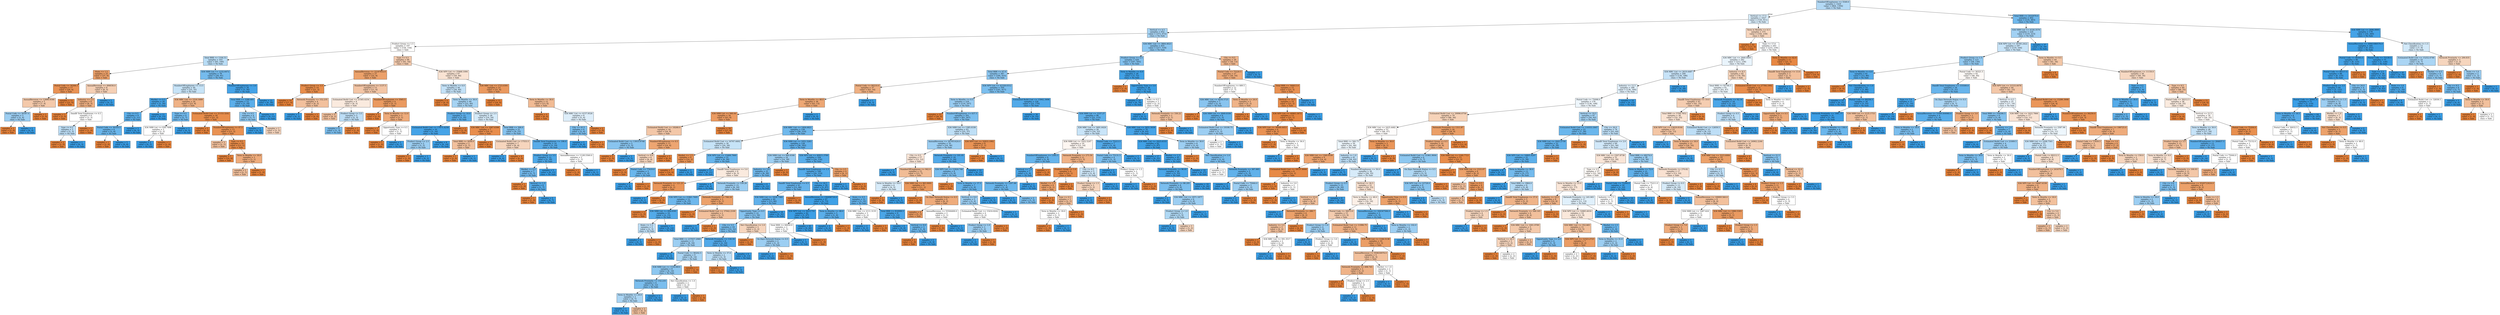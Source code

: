 digraph Tree {
node [shape=box, style="filled", color="black"] ;
0 [label="NumberOfEmployees <= 5549.0\nsamples = 1429\nvalue = [864, 1394]\nclass = No Sale", fillcolor="#399de561"] ;
1 [label="Vertical <= 17.5\nsamples = 1027\nvalue = [729, 911]\nclass = No Sale", fillcolor="#399de533"] ;
0 -> 1 [labeldistance=2.5, labelangle=45, headlabel="True"] ;
2 [label="Vertical <= 4.5\nsamples = 652\nvalue = [373, 672]\nclass = No Sale", fillcolor="#399de571"] ;
1 -> 2 ;
3 [label="Product Group <= 1.5\nsamples = 197\nvalue = [156, 154]\nclass = Sale", fillcolor="#e5813903"] ;
2 -> 3 ;
4 [label="Total BRR <= 1104.53\nsamples = 103\nvalue = [65, 100]\nclass = No Sale", fillcolor="#399de559"] ;
3 -> 4 ;
5 [label="State <= 1.5\nsamples = 25\nvalue = [37, 9]\nclass = Sale", fillcolor="#e58139c1"] ;
4 -> 5 ;
6 [label="Postal Code <= 30306.5\nsamples = 17\nvalue = [29, 4]\nclass = Sale", fillcolor="#e58139dc"] ;
5 -> 6 ;
7 [label="AnnualRevenue <= 12896.9346\nsamples = 5\nvalue = [7, 4]\nclass = Sale", fillcolor="#e581396d"] ;
6 -> 7 ;
8 [label="Postal Code <= 30187.0\nsamples = 3\nvalue = [2, 4]\nclass = No Sale", fillcolor="#399de57f"] ;
7 -> 8 ;
9 [label="samples = 1\nvalue = [2, 0]\nclass = Sale", fillcolor="#e58139ff"] ;
8 -> 9 ;
10 [label="samples = 2\nvalue = [0, 4]\nclass = No Sale", fillcolor="#399de5ff"] ;
8 -> 10 ;
11 [label="samples = 2\nvalue = [5, 0]\nclass = Sale", fillcolor="#e58139ff"] ;
7 -> 11 ;
12 [label="samples = 12\nvalue = [22, 0]\nclass = Sale", fillcolor="#e58139ff"] ;
6 -> 12 ;
13 [label="AnnualRevenue <= 496036.0\nsamples = 8\nvalue = [8, 5]\nclass = Sale", fillcolor="#e5813960"] ;
5 -> 13 ;
14 [label="Industry <= 2.5\nsamples = 6\nvalue = [8, 3]\nclass = Sale", fillcolor="#e581399f"] ;
13 -> 14 ;
15 [label="samples = 2\nvalue = [5, 0]\nclass = Sale", fillcolor="#e58139ff"] ;
14 -> 15 ;
16 [label="DandB Total Employees <= 0.5\nsamples = 4\nvalue = [3, 3]\nclass = Sale", fillcolor="#e5813900"] ;
14 -> 16 ;
17 [label="Type <= 0.5\nsamples = 3\nvalue = [2, 3]\nclass = No Sale", fillcolor="#399de555"] ;
16 -> 17 ;
18 [label="samples = 2\nvalue = [2, 0]\nclass = Sale", fillcolor="#e58139ff"] ;
17 -> 18 ;
19 [label="samples = 1\nvalue = [0, 3]\nclass = No Sale", fillcolor="#399de5ff"] ;
17 -> 19 ;
20 [label="samples = 1\nvalue = [1, 0]\nclass = Sale", fillcolor="#e58139ff"] ;
16 -> 20 ;
21 [label="samples = 2\nvalue = [0, 2]\nclass = No Sale", fillcolor="#399de5ff"] ;
13 -> 21 ;
22 [label="X36 NRR List <= 1232.6472\nsamples = 78\nvalue = [28, 91]\nclass = No Sale", fillcolor="#399de5b1"] ;
4 -> 22 ;
23 [label="NumberOfEmployees <= 13.5\nsamples = 44\nvalue = [25, 35]\nclass = No Sale", fillcolor="#399de549"] ;
22 -> 23 ;
24 [label="Market <= 0.5\nsamples = 20\nvalue = [2, 26]\nclass = No Sale", fillcolor="#399de5eb"] ;
23 -> 24 ;
25 [label="City <= 0.5\nsamples = 9\nvalue = [2, 11]\nclass = No Sale", fillcolor="#399de5d1"] ;
24 -> 25 ;
26 [label="Postal Code <= 30310.5\nsamples = 6\nvalue = [2, 8]\nclass = No Sale", fillcolor="#399de5bf"] ;
25 -> 26 ;
27 [label="samples = 1\nvalue = [2, 0]\nclass = Sale", fillcolor="#e58139ff"] ;
26 -> 27 ;
28 [label="samples = 5\nvalue = [0, 8]\nclass = No Sale", fillcolor="#399de5ff"] ;
26 -> 28 ;
29 [label="samples = 3\nvalue = [0, 3]\nclass = No Sale", fillcolor="#399de5ff"] ;
25 -> 29 ;
30 [label="samples = 11\nvalue = [0, 15]\nclass = No Sale", fillcolor="#399de5ff"] ;
24 -> 30 ;
31 [label="X36 MRC List <= 1516.1609\nsamples = 24\nvalue = [23, 9]\nclass = Sale", fillcolor="#e581399b"] ;
23 -> 31 ;
32 [label="Type <= 0.5\nsamples = 6\nvalue = [2, 7]\nclass = No Sale", fillcolor="#399de5b6"] ;
31 -> 32 ;
33 [label="X36 NRR List <= 938.7496\nsamples = 3\nvalue = [2, 2]\nclass = Sale", fillcolor="#e5813900"] ;
32 -> 33 ;
34 [label="samples = 2\nvalue = [0, 2]\nclass = No Sale", fillcolor="#399de5ff"] ;
33 -> 34 ;
35 [label="samples = 1\nvalue = [2, 0]\nclass = Sale", fillcolor="#e58139ff"] ;
33 -> 35 ;
36 [label="samples = 3\nvalue = [0, 5]\nclass = No Sale", fillcolor="#399de5ff"] ;
32 -> 36 ;
37 [label="Estimated Build Cost <= 21153.3242\nsamples = 18\nvalue = [21, 2]\nclass = Sale", fillcolor="#e58139e7"] ;
31 -> 37 ;
38 [label="samples = 5\nvalue = [6, 0]\nclass = Sale", fillcolor="#e58139ff"] ;
37 -> 38 ;
39 [label="NumberOfEmployees <= 47.5\nsamples = 13\nvalue = [15, 2]\nclass = Sale", fillcolor="#e58139dd"] ;
37 -> 39 ;
40 [label="samples = 3\nvalue = [2, 1]\nclass = Sale", fillcolor="#e581397f"] ;
39 -> 40 ;
41 [label="Type <= 9.5\nsamples = 10\nvalue = [13, 1]\nclass = Sale", fillcolor="#e58139eb"] ;
39 -> 41 ;
42 [label="samples = 7\nvalue = [10, 0]\nclass = Sale", fillcolor="#e58139ff"] ;
41 -> 42 ;
43 [label="Term in Months <= 18.0\nsamples = 3\nvalue = [3, 1]\nclass = Sale", fillcolor="#e58139aa"] ;
41 -> 43 ;
44 [label="samples = 2\nvalue = [2, 1]\nclass = Sale", fillcolor="#e581397f"] ;
43 -> 44 ;
45 [label="samples = 1\nvalue = [1, 0]\nclass = Sale", fillcolor="#e58139ff"] ;
43 -> 45 ;
46 [label="NumberOfEmployees <= 3.0\nsamples = 34\nvalue = [3, 56]\nclass = No Sale", fillcolor="#399de5f1"] ;
22 -> 46 ;
47 [label="Total BRR <= 2288.405\nsamples = 12\nvalue = [3, 18]\nclass = No Sale", fillcolor="#399de5d4"] ;
46 -> 47 ;
48 [label="City <= 0.5\nsamples = 4\nvalue = [3, 7]\nclass = No Sale", fillcolor="#399de592"] ;
47 -> 48 ;
49 [label="samples = 2\nvalue = [0, 5]\nclass = No Sale", fillcolor="#399de5ff"] ;
48 -> 49 ;
50 [label="samples = 2\nvalue = [3, 2]\nclass = Sale", fillcolor="#e5813955"] ;
48 -> 50 ;
51 [label="samples = 8\nvalue = [0, 11]\nclass = No Sale", fillcolor="#399de5ff"] ;
47 -> 51 ;
52 [label="samples = 22\nvalue = [0, 38]\nclass = No Sale", fillcolor="#399de5ff"] ;
46 -> 52 ;
53 [label="Type <= 0.5\nsamples = 94\nvalue = [91, 54]\nclass = Sale", fillcolor="#e5813968"] ;
3 -> 53 ;
54 [label="AnnualRevenue <= 22187852.0\nsamples = 27\nvalue = [32, 8]\nclass = Sale", fillcolor="#e58139bf"] ;
53 -> 54 ;
55 [label="Product Group <= 3.5\nsamples = 14\nvalue = [21, 2]\nclass = Sale", fillcolor="#e58139e7"] ;
54 -> 55 ;
56 [label="samples = 10\nvalue = [17, 0]\nclass = Sale", fillcolor="#e58139ff"] ;
55 -> 56 ;
57 [label="Network Proximity <= 152.235\nsamples = 4\nvalue = [4, 2]\nclass = Sale", fillcolor="#e581397f"] ;
55 -> 57 ;
58 [label="samples = 1\nvalue = [0, 2]\nclass = No Sale", fillcolor="#399de5ff"] ;
57 -> 58 ;
59 [label="samples = 3\nvalue = [4, 0]\nclass = Sale", fillcolor="#e58139ff"] ;
57 -> 59 ;
60 [label="NumberOfEmployees <= 1137.5\nsamples = 13\nvalue = [11, 6]\nclass = Sale", fillcolor="#e5813974"] ;
54 -> 60 ;
61 [label="Estimated Build Cost <= 21565.0254\nsamples = 9\nvalue = [6, 5]\nclass = Sale", fillcolor="#e581392a"] ;
60 -> 61 ;
62 [label="samples = 4\nvalue = [4, 2]\nclass = Sale", fillcolor="#e581397f"] ;
61 -> 62 ;
63 [label="Product Group <= 3.5\nsamples = 5\nvalue = [2, 3]\nclass = No Sale", fillcolor="#399de555"] ;
61 -> 63 ;
64 [label="samples = 4\nvalue = [1, 3]\nclass = No Sale", fillcolor="#399de5aa"] ;
63 -> 64 ;
65 [label="samples = 1\nvalue = [1, 0]\nclass = Sale", fillcolor="#e58139ff"] ;
63 -> 65 ;
66 [label="NumberOfEmployees <= 3565.5\nsamples = 4\nvalue = [5, 1]\nclass = Sale", fillcolor="#e58139cc"] ;
60 -> 66 ;
67 [label="samples = 1\nvalue = [2, 0]\nclass = Sale", fillcolor="#e58139ff"] ;
66 -> 67 ;
68 [label="Term in Months <= 12.0\nsamples = 3\nvalue = [3, 1]\nclass = Sale", fillcolor="#e58139aa"] ;
66 -> 68 ;
69 [label="samples = 1\nvalue = [2, 0]\nclass = Sale", fillcolor="#e58139ff"] ;
68 -> 69 ;
70 [label="Opportunity Type <= 0.5\nsamples = 2\nvalue = [1, 1]\nclass = Sale", fillcolor="#e5813900"] ;
68 -> 70 ;
71 [label="samples = 1\nvalue = [1, 0]\nclass = Sale", fillcolor="#e58139ff"] ;
70 -> 71 ;
72 [label="samples = 1\nvalue = [0, 1]\nclass = No Sale", fillcolor="#399de5ff"] ;
70 -> 72 ;
73 [label="X36 NPV List <= 25968.1094\nsamples = 67\nvalue = [59, 46]\nclass = Sale", fillcolor="#e5813938"] ;
53 -> 73 ;
74 [label="Term in Months <= 6.0\nsamples = 44\nvalue = [28, 40]\nclass = No Sale", fillcolor="#399de54d"] ;
73 -> 74 ;
75 [label="samples = 4\nvalue = [6, 0]\nclass = Sale", fillcolor="#e58139ff"] ;
74 -> 75 ;
76 [label="Term in Months <= 30.0\nsamples = 40\nvalue = [22, 40]\nclass = No Sale", fillcolor="#399de573"] ;
74 -> 76 ;
77 [label="Product Group <= 10.0\nsamples = 12\nvalue = [3, 16]\nclass = No Sale", fillcolor="#399de5cf"] ;
76 -> 77 ;
78 [label="Estimated Build Cost <= 17675.4258\nsamples = 10\nvalue = [1, 16]\nclass = No Sale", fillcolor="#399de5ef"] ;
77 -> 78 ;
79 [label="Product Group <= 2.5\nsamples = 2\nvalue = [1, 2]\nclass = No Sale", fillcolor="#399de57f"] ;
78 -> 79 ;
80 [label="samples = 1\nvalue = [1, 0]\nclass = Sale", fillcolor="#e58139ff"] ;
79 -> 80 ;
81 [label="samples = 1\nvalue = [0, 2]\nclass = No Sale", fillcolor="#399de5ff"] ;
79 -> 81 ;
82 [label="samples = 8\nvalue = [0, 14]\nclass = No Sale", fillcolor="#399de5ff"] ;
78 -> 82 ;
83 [label="samples = 2\nvalue = [2, 0]\nclass = Sale", fillcolor="#e58139ff"] ;
77 -> 83 ;
84 [label="Product Group <= 2.5\nsamples = 28\nvalue = [19, 24]\nclass = No Sale", fillcolor="#399de535"] ;
76 -> 84 ;
85 [label="X36 MRC List <= 1067.6398\nsamples = 7\nvalue = [10, 1]\nclass = Sale", fillcolor="#e58139e6"] ;
84 -> 85 ;
86 [label="Total BRR <= 2656.0\nsamples = 2\nvalue = [2, 1]\nclass = Sale", fillcolor="#e581397f"] ;
85 -> 86 ;
87 [label="samples = 1\nvalue = [2, 0]\nclass = Sale", fillcolor="#e58139ff"] ;
86 -> 87 ;
88 [label="samples = 1\nvalue = [0, 1]\nclass = No Sale", fillcolor="#399de5ff"] ;
86 -> 88 ;
89 [label="samples = 5\nvalue = [8, 0]\nclass = Sale", fillcolor="#e58139ff"] ;
85 -> 89 ;
90 [label="Total BRR <= 306.0\nsamples = 21\nvalue = [9, 23]\nclass = No Sale", fillcolor="#399de59b"] ;
84 -> 90 ;
91 [label="Estimated Build Cost <= 17553.5\nsamples = 7\nvalue = [6, 4]\nclass = Sale", fillcolor="#e5813955"] ;
90 -> 91 ;
92 [label="samples = 3\nvalue = [0, 4]\nclass = No Sale", fillcolor="#399de5ff"] ;
91 -> 92 ;
93 [label="samples = 4\nvalue = [6, 0]\nclass = Sale", fillcolor="#e58139ff"] ;
91 -> 93 ;
94 [label="DandB Total Employees <= 190.0\nsamples = 14\nvalue = [3, 19]\nclass = No Sale", fillcolor="#399de5d7"] ;
90 -> 94 ;
95 [label="Product Group <= 3.5\nsamples = 12\nvalue = [2, 18]\nclass = No Sale", fillcolor="#399de5e3"] ;
94 -> 95 ;
96 [label="Market <= 0.5\nsamples = 7\nvalue = [2, 7]\nclass = No Sale", fillcolor="#399de5b6"] ;
95 -> 96 ;
97 [label="samples = 1\nvalue = [1, 0]\nclass = Sale", fillcolor="#e58139ff"] ;
96 -> 97 ;
98 [label="Vertical <= 1.5\nsamples = 6\nvalue = [1, 7]\nclass = No Sale", fillcolor="#399de5db"] ;
96 -> 98 ;
99 [label="samples = 1\nvalue = [1, 0]\nclass = Sale", fillcolor="#e58139ff"] ;
98 -> 99 ;
100 [label="samples = 5\nvalue = [0, 7]\nclass = No Sale", fillcolor="#399de5ff"] ;
98 -> 100 ;
101 [label="samples = 5\nvalue = [0, 11]\nclass = No Sale", fillcolor="#399de5ff"] ;
95 -> 101 ;
102 [label="AnnualRevenue <= 112813560.0\nsamples = 2\nvalue = [1, 1]\nclass = Sale", fillcolor="#e5813900"] ;
94 -> 102 ;
103 [label="samples = 1\nvalue = [1, 0]\nclass = Sale", fillcolor="#e58139ff"] ;
102 -> 103 ;
104 [label="samples = 1\nvalue = [0, 1]\nclass = No Sale", fillcolor="#399de5ff"] ;
102 -> 104 ;
105 [label="X36 MRC List <= 1723.0391\nsamples = 23\nvalue = [31, 6]\nclass = Sale", fillcolor="#e58139ce"] ;
73 -> 105 ;
106 [label="samples = 11\nvalue = [18, 0]\nclass = Sale", fillcolor="#e58139ff"] ;
105 -> 106 ;
107 [label="Term in Months <= 30.0\nsamples = 12\nvalue = [13, 6]\nclass = Sale", fillcolor="#e5813989"] ;
105 -> 107 ;
108 [label="samples = 4\nvalue = [8, 0]\nclass = Sale", fillcolor="#e58139ff"] ;
107 -> 108 ;
109 [label="X36 MRC List <= 4157.9526\nsamples = 8\nvalue = [5, 6]\nclass = No Sale", fillcolor="#399de52a"] ;
107 -> 109 ;
110 [label="City <= 43.5\nsamples = 6\nvalue = [2, 6]\nclass = No Sale", fillcolor="#399de5aa"] ;
109 -> 110 ;
111 [label="samples = 5\nvalue = [0, 6]\nclass = No Sale", fillcolor="#399de5ff"] ;
110 -> 111 ;
112 [label="samples = 1\nvalue = [2, 0]\nclass = Sale", fillcolor="#e58139ff"] ;
110 -> 112 ;
113 [label="samples = 2\nvalue = [3, 0]\nclass = Sale", fillcolor="#e58139ff"] ;
109 -> 113 ;
114 [label="X36 MRC List <= 3804.4023\nsamples = 455\nvalue = [217, 518]\nclass = No Sale", fillcolor="#399de594"] ;
2 -> 114 ;
115 [label="Product Group <= 4.5\nsamples = 426\nvalue = [187, 505]\nclass = No Sale", fillcolor="#399de5a1"] ;
114 -> 115 ;
116 [label="Total BRR <= 67.0\nsamples = 387\nvalue = [184, 433]\nclass = No Sale", fillcolor="#399de593"] ;
115 -> 116 ;
117 [label="Postal Code <= 80210.0\nsamples = 37\nvalue = [43, 16]\nclass = Sale", fillcolor="#e58139a0"] ;
116 -> 117 ;
118 [label="Term in Months <= 48.0\nsamples = 36\nvalue = [43, 13]\nclass = Sale", fillcolor="#e58139b2"] ;
117 -> 118 ;
119 [label="X36 NRR List <= 940.44\nsamples = 34\nvalue = [43, 9]\nclass = Sale", fillcolor="#e58139ca"] ;
118 -> 119 ;
120 [label="Estimated Build Cost <= 18268.0\nsamples = 16\nvalue = [16, 9]\nclass = Sale", fillcolor="#e5813970"] ;
119 -> 120 ;
121 [label="Estimated Build Cost <= 13933.9746\nsamples = 5\nvalue = [2, 5]\nclass = No Sale", fillcolor="#399de599"] ;
120 -> 121 ;
122 [label="samples = 2\nvalue = [2, 0]\nclass = Sale", fillcolor="#e58139ff"] ;
121 -> 122 ;
123 [label="samples = 3\nvalue = [0, 5]\nclass = No Sale", fillcolor="#399de5ff"] ;
121 -> 123 ;
124 [label="NumberOfEmployees <= 0.5\nsamples = 11\nvalue = [14, 4]\nclass = Sale", fillcolor="#e58139b6"] ;
120 -> 124 ;
125 [label="Vertical <= 9.0\nsamples = 6\nvalue = [6, 4]\nclass = Sale", fillcolor="#e5813955"] ;
124 -> 125 ;
126 [label="samples = 3\nvalue = [5, 0]\nclass = Sale", fillcolor="#e58139ff"] ;
125 -> 126 ;
127 [label="Postal Code <= 77619.0\nsamples = 3\nvalue = [1, 4]\nclass = No Sale", fillcolor="#399de5bf"] ;
125 -> 127 ;
128 [label="samples = 2\nvalue = [0, 4]\nclass = No Sale", fillcolor="#399de5ff"] ;
127 -> 128 ;
129 [label="samples = 1\nvalue = [1, 0]\nclass = Sale", fillcolor="#e58139ff"] ;
127 -> 129 ;
130 [label="samples = 5\nvalue = [8, 0]\nclass = Sale", fillcolor="#e58139ff"] ;
124 -> 130 ;
131 [label="samples = 18\nvalue = [27, 0]\nclass = Sale", fillcolor="#e58139ff"] ;
119 -> 131 ;
132 [label="samples = 2\nvalue = [0, 4]\nclass = No Sale", fillcolor="#399de5ff"] ;
118 -> 132 ;
133 [label="samples = 1\nvalue = [0, 3]\nclass = No Sale", fillcolor="#399de5ff"] ;
117 -> 133 ;
134 [label="X36 NPV List <= 42328.0312\nsamples = 350\nvalue = [141, 417]\nclass = No Sale", fillcolor="#399de5a9"] ;
116 -> 134 ;
135 [label="Term in Months <= 0.5\nsamples = 224\nvalue = [119, 247]\nclass = No Sale", fillcolor="#399de584"] ;
134 -> 135 ;
136 [label="samples = 23\nvalue = [36, 0]\nclass = Sale", fillcolor="#e58139ff"] ;
135 -> 136 ;
137 [label="NumberOfEmployees <= 637.5\nsamples = 201\nvalue = [83, 247]\nclass = No Sale", fillcolor="#399de5a9"] ;
135 -> 137 ;
138 [label="X36 MRC List <= 1404.6821\nsamples = 158\nvalue = [58, 210]\nclass = No Sale", fillcolor="#399de5b9"] ;
137 -> 138 ;
139 [label="Estimated Build Cost <= 16747.4492\nsamples = 30\nvalue = [20, 28]\nclass = No Sale", fillcolor="#399de549"] ;
138 -> 139 ;
140 [label="Market <= 1.5\nsamples = 9\nvalue = [14, 2]\nclass = Sale", fillcolor="#e58139db"] ;
139 -> 140 ;
141 [label="samples = 7\nvalue = [14, 0]\nclass = Sale", fillcolor="#e58139ff"] ;
140 -> 141 ;
142 [label="samples = 2\nvalue = [0, 2]\nclass = No Sale", fillcolor="#399de5ff"] ;
140 -> 142 ;
143 [label="X36 NPV List <= 15468.7969\nsamples = 21\nvalue = [6, 26]\nclass = No Sale", fillcolor="#399de5c4"] ;
139 -> 143 ;
144 [label="samples = 13\nvalue = [0, 21]\nclass = No Sale", fillcolor="#399de5ff"] ;
143 -> 144 ;
145 [label="DandB Total Employees <= 5.0\nsamples = 8\nvalue = [6, 5]\nclass = Sale", fillcolor="#e581392a"] ;
143 -> 145 ;
146 [label="Network Proximity <= 121.23\nsamples = 4\nvalue = [6, 1]\nclass = Sale", fillcolor="#e58139d4"] ;
145 -> 146 ;
147 [label="samples = 1\nvalue = [0, 1]\nclass = No Sale", fillcolor="#399de5ff"] ;
146 -> 147 ;
148 [label="samples = 3\nvalue = [6, 0]\nclass = Sale", fillcolor="#e58139ff"] ;
146 -> 148 ;
149 [label="samples = 4\nvalue = [0, 4]\nclass = No Sale", fillcolor="#399de5ff"] ;
145 -> 149 ;
150 [label="X36 NRR List <= 1051.5283\nsamples = 128\nvalue = [38, 182]\nclass = No Sale", fillcolor="#399de5ca"] ;
138 -> 150 ;
151 [label="X36 NRR List <= 960.4166\nsamples = 24\nvalue = [14, 28]\nclass = No Sale", fillcolor="#399de57f"] ;
150 -> 151 ;
152 [label="Industry <= 3.0\nsamples = 21\nvalue = [8, 28]\nclass = No Sale", fillcolor="#399de5b6"] ;
151 -> 152 ;
153 [label="Network Proximity <= 539.28\nsamples = 15\nvalue = [8, 16]\nclass = No Sale", fillcolor="#399de57f"] ;
152 -> 153 ;
154 [label="X36 NPV List <= 21861.7695\nsamples = 12\nvalue = [4, 15]\nclass = No Sale", fillcolor="#399de5bb"] ;
153 -> 154 ;
155 [label="samples = 2\nvalue = [2, 0]\nclass = Sale", fillcolor="#e58139ff"] ;
154 -> 155 ;
156 [label="X36 NRR List <= 694.6301\nsamples = 10\nvalue = [2, 15]\nclass = No Sale", fillcolor="#399de5dd"] ;
154 -> 156 ;
157 [label="State <= 1.5\nsamples = 3\nvalue = [2, 3]\nclass = No Sale", fillcolor="#399de555"] ;
156 -> 157 ;
158 [label="samples = 2\nvalue = [0, 3]\nclass = No Sale", fillcolor="#399de5ff"] ;
157 -> 158 ;
159 [label="samples = 1\nvalue = [2, 0]\nclass = Sale", fillcolor="#e58139ff"] ;
157 -> 159 ;
160 [label="samples = 7\nvalue = [0, 12]\nclass = No Sale", fillcolor="#399de5ff"] ;
156 -> 160 ;
161 [label="Network Proximity <= 708.18\nsamples = 3\nvalue = [4, 1]\nclass = Sale", fillcolor="#e58139bf"] ;
153 -> 161 ;
162 [label="samples = 1\nvalue = [2, 0]\nclass = Sale", fillcolor="#e58139ff"] ;
161 -> 162 ;
163 [label="Estimated Build Cost <= 37042.2109\nsamples = 2\nvalue = [2, 1]\nclass = Sale", fillcolor="#e581397f"] ;
161 -> 163 ;
164 [label="samples = 1\nvalue = [0, 1]\nclass = No Sale", fillcolor="#399de5ff"] ;
163 -> 164 ;
165 [label="samples = 1\nvalue = [2, 0]\nclass = Sale", fillcolor="#e58139ff"] ;
163 -> 165 ;
166 [label="samples = 6\nvalue = [0, 12]\nclass = No Sale", fillcolor="#399de5ff"] ;
152 -> 166 ;
167 [label="samples = 3\nvalue = [6, 0]\nclass = Sale", fillcolor="#e58139ff"] ;
151 -> 167 ;
168 [label="X36 NPV List <= 40915.3789\nsamples = 104\nvalue = [24, 154]\nclass = No Sale", fillcolor="#399de5d7"] ;
150 -> 168 ;
169 [label="DandB Total Employees <= 1.5\nsamples = 100\nvalue = [20, 153]\nclass = No Sale", fillcolor="#399de5de"] ;
168 -> 169 ;
170 [label="DandB Total Employees <= 0.5\nsamples = 41\nvalue = [15, 66]\nclass = No Sale", fillcolor="#399de5c5"] ;
169 -> 170 ;
171 [label="X36 NRR List <= 1838.7369\nsamples = 40\nvalue = [13, 66]\nclass = No Sale", fillcolor="#399de5cd"] ;
170 -> 171 ;
172 [label="Opportunity Type <= 0.5\nsamples = 22\nvalue = [13, 34]\nclass = No Sale", fillcolor="#399de59e"] ;
171 -> 172 ;
173 [label="City <= 5.5\nsamples = 19\nvalue = [10, 32]\nclass = No Sale", fillcolor="#399de5af"] ;
172 -> 173 ;
174 [label="Total BRR <= 237657.2969\nsamples = 11\nvalue = [8, 16]\nclass = No Sale", fillcolor="#399de57f"] ;
173 -> 174 ;
175 [label="samples = 2\nvalue = [0, 2]\nclass = No Sale", fillcolor="#399de5ff"] ;
174 -> 175 ;
176 [label="Postal Code <= 80202.5\nsamples = 9\nvalue = [8, 14]\nclass = No Sale", fillcolor="#399de56d"] ;
174 -> 176 ;
177 [label="X36 NRR List <= 1530.0831\nsamples = 8\nvalue = [6, 14]\nclass = No Sale", fillcolor="#399de592"] ;
176 -> 177 ;
178 [label="Network Proximity <= 152.235\nsamples = 6\nvalue = [4, 12]\nclass = No Sale", fillcolor="#399de5aa"] ;
177 -> 178 ;
179 [label="Term in Months <= 24.0\nsamples = 3\nvalue = [4, 7]\nclass = No Sale", fillcolor="#399de56d"] ;
178 -> 179 ;
180 [label="samples = 1\nvalue = [0, 5]\nclass = No Sale", fillcolor="#399de5ff"] ;
179 -> 180 ;
181 [label="samples = 2\nvalue = [4, 2]\nclass = Sale", fillcolor="#e581397f"] ;
179 -> 181 ;
182 [label="samples = 3\nvalue = [0, 5]\nclass = No Sale", fillcolor="#399de5ff"] ;
178 -> 182 ;
183 [label="Net Classification <= 1.0\nsamples = 2\nvalue = [2, 2]\nclass = Sale", fillcolor="#e5813900"] ;
177 -> 183 ;
184 [label="samples = 1\nvalue = [0, 2]\nclass = No Sale", fillcolor="#399de5ff"] ;
183 -> 184 ;
185 [label="samples = 1\nvalue = [2, 0]\nclass = Sale", fillcolor="#e58139ff"] ;
183 -> 185 ;
186 [label="samples = 1\nvalue = [2, 0]\nclass = Sale", fillcolor="#e58139ff"] ;
176 -> 186 ;
187 [label="Network Proximity <= 116.16\nsamples = 8\nvalue = [2, 16]\nclass = No Sale", fillcolor="#399de5df"] ;
173 -> 187 ;
188 [label="Term in Months <= 37.0\nsamples = 2\nvalue = [2, 3]\nclass = No Sale", fillcolor="#399de555"] ;
187 -> 188 ;
189 [label="samples = 1\nvalue = [2, 0]\nclass = Sale", fillcolor="#e58139ff"] ;
188 -> 189 ;
190 [label="samples = 1\nvalue = [0, 3]\nclass = No Sale", fillcolor="#399de5ff"] ;
188 -> 190 ;
191 [label="samples = 6\nvalue = [0, 13]\nclass = No Sale", fillcolor="#399de5ff"] ;
187 -> 191 ;
192 [label="Net Classification <= 1.0\nsamples = 3\nvalue = [3, 2]\nclass = Sale", fillcolor="#e5813955"] ;
172 -> 192 ;
193 [label="samples = 1\nvalue = [2, 0]\nclass = Sale", fillcolor="#e58139ff"] ;
192 -> 193 ;
194 [label="On Zayo Network Status <= 0.5\nsamples = 2\nvalue = [1, 2]\nclass = No Sale", fillcolor="#399de57f"] ;
192 -> 194 ;
195 [label="samples = 1\nvalue = [0, 2]\nclass = No Sale", fillcolor="#399de5ff"] ;
194 -> 195 ;
196 [label="samples = 1\nvalue = [1, 0]\nclass = Sale", fillcolor="#e58139ff"] ;
194 -> 196 ;
197 [label="samples = 18\nvalue = [0, 32]\nclass = No Sale", fillcolor="#399de5ff"] ;
171 -> 197 ;
198 [label="samples = 1\nvalue = [2, 0]\nclass = Sale", fillcolor="#e58139ff"] ;
170 -> 198 ;
199 [label="City <= 24.5\nsamples = 59\nvalue = [5, 87]\nclass = No Sale", fillcolor="#399de5f0"] ;
169 -> 199 ;
200 [label="AnnualRevenue <= 236498720.0\nsamples = 47\nvalue = [2, 73]\nclass = No Sale", fillcolor="#399de5f8"] ;
199 -> 200 ;
201 [label="X36 NPV List <= 5015.731\nsamples = 42\nvalue = [1, 67]\nclass = No Sale", fillcolor="#399de5fb"] ;
200 -> 201 ;
202 [label="Total BRR <= 60050.0\nsamples = 2\nvalue = [1, 1]\nclass = Sale", fillcolor="#e5813900"] ;
201 -> 202 ;
203 [label="samples = 1\nvalue = [0, 1]\nclass = No Sale", fillcolor="#399de5ff"] ;
202 -> 203 ;
204 [label="samples = 1\nvalue = [1, 0]\nclass = Sale", fillcolor="#e58139ff"] ;
202 -> 204 ;
205 [label="samples = 40\nvalue = [0, 66]\nclass = No Sale", fillcolor="#399de5ff"] ;
201 -> 205 ;
206 [label="Term in Months <= 48.0\nsamples = 5\nvalue = [1, 6]\nclass = No Sale", fillcolor="#399de5d4"] ;
200 -> 206 ;
207 [label="samples = 4\nvalue = [0, 6]\nclass = No Sale", fillcolor="#399de5ff"] ;
206 -> 207 ;
208 [label="samples = 1\nvalue = [1, 0]\nclass = Sale", fillcolor="#e58139ff"] ;
206 -> 208 ;
209 [label="State <= 0.5\nsamples = 12\nvalue = [3, 14]\nclass = No Sale", fillcolor="#399de5c8"] ;
199 -> 209 ;
210 [label="X36 MRC List <= 2111.3135\nsamples = 3\nvalue = [2, 2]\nclass = Sale", fillcolor="#e5813900"] ;
209 -> 210 ;
211 [label="samples = 2\nvalue = [0, 2]\nclass = No Sale", fillcolor="#399de5ff"] ;
210 -> 211 ;
212 [label="samples = 1\nvalue = [2, 0]\nclass = Sale", fillcolor="#e58139ff"] ;
210 -> 212 ;
213 [label="Total BRR <= 816999.5\nsamples = 9\nvalue = [1, 12]\nclass = No Sale", fillcolor="#399de5ea"] ;
209 -> 213 ;
214 [label="samples = 6\nvalue = [0, 8]\nclass = No Sale", fillcolor="#399de5ff"] ;
213 -> 214 ;
215 [label="Vertical <= 9.0\nsamples = 3\nvalue = [1, 4]\nclass = No Sale", fillcolor="#399de5bf"] ;
213 -> 215 ;
216 [label="samples = 1\nvalue = [1, 0]\nclass = Sale", fillcolor="#e58139ff"] ;
215 -> 216 ;
217 [label="samples = 2\nvalue = [0, 4]\nclass = No Sale", fillcolor="#399de5ff"] ;
215 -> 217 ;
218 [label="City <= 2.5\nsamples = 4\nvalue = [4, 1]\nclass = Sale", fillcolor="#e58139bf"] ;
168 -> 218 ;
219 [label="samples = 1\nvalue = [0, 1]\nclass = No Sale", fillcolor="#399de5ff"] ;
218 -> 219 ;
220 [label="samples = 3\nvalue = [4, 0]\nclass = Sale", fillcolor="#e58139ff"] ;
218 -> 220 ;
221 [label="X36 NRR List <= 1385.0338\nsamples = 43\nvalue = [25, 37]\nclass = No Sale", fillcolor="#399de553"] ;
137 -> 221 ;
222 [label="AnnualRevenue <= 287951424.0\nsamples = 35\nvalue = [18, 36]\nclass = No Sale", fillcolor="#399de57f"] ;
221 -> 222 ;
223 [label="City <= 0.5\nsamples = 17\nvalue = [15, 12]\nclass = Sale", fillcolor="#e5813933"] ;
222 -> 223 ;
224 [label="samples = 2\nvalue = [0, 5]\nclass = No Sale", fillcolor="#399de5ff"] ;
223 -> 224 ;
225 [label="NumberOfEmployees <= 942.0\nsamples = 15\nvalue = [15, 7]\nclass = Sale", fillcolor="#e5813988"] ;
223 -> 225 ;
226 [label="Term in Months <= 18.0\nsamples = 6\nvalue = [4, 5]\nclass = No Sale", fillcolor="#399de533"] ;
225 -> 226 ;
227 [label="samples = 1\nvalue = [4, 0]\nclass = Sale", fillcolor="#e58139ff"] ;
226 -> 227 ;
228 [label="samples = 5\nvalue = [0, 5]\nclass = No Sale", fillcolor="#399de5ff"] ;
226 -> 228 ;
229 [label="X36 NRR List <= 963.9091\nsamples = 9\nvalue = [11, 2]\nclass = Sale", fillcolor="#e58139d1"] ;
225 -> 229 ;
230 [label="samples = 3\nvalue = [5, 0]\nclass = Sale", fillcolor="#e58139ff"] ;
229 -> 230 ;
231 [label="On Zayo Network Status <= 0.5\nsamples = 6\nvalue = [6, 2]\nclass = Sale", fillcolor="#e58139aa"] ;
229 -> 231 ;
232 [label="samples = 4\nvalue = [5, 1]\nclass = Sale", fillcolor="#e58139cc"] ;
231 -> 232 ;
233 [label="AnnualRevenue <= 55504400.0\nsamples = 2\nvalue = [1, 1]\nclass = Sale", fillcolor="#e5813900"] ;
231 -> 233 ;
234 [label="samples = 1\nvalue = [1, 0]\nclass = Sale", fillcolor="#e58139ff"] ;
233 -> 234 ;
235 [label="samples = 1\nvalue = [0, 1]\nclass = No Sale", fillcolor="#399de5ff"] ;
233 -> 235 ;
236 [label="Network Proximity <= 101.05\nsamples = 18\nvalue = [3, 24]\nclass = No Sale", fillcolor="#399de5df"] ;
222 -> 236 ;
237 [label="X36 NPV List <= 11824.748\nsamples = 8\nvalue = [3, 9]\nclass = No Sale", fillcolor="#399de5aa"] ;
236 -> 237 ;
238 [label="samples = 1\nvalue = [1, 0]\nclass = Sale", fillcolor="#e58139ff"] ;
237 -> 238 ;
239 [label="Term in Months <= 37.5\nsamples = 7\nvalue = [2, 9]\nclass = No Sale", fillcolor="#399de5c6"] ;
237 -> 239 ;
240 [label="Vertical <= 9.0\nsamples = 5\nvalue = [2, 4]\nclass = No Sale", fillcolor="#399de57f"] ;
239 -> 240 ;
241 [label="Estimated Build Cost <= 15416.8242\nsamples = 4\nvalue = [2, 2]\nclass = Sale", fillcolor="#e5813900"] ;
240 -> 241 ;
242 [label="Product Group <= 1.0\nsamples = 3\nvalue = [1, 2]\nclass = No Sale", fillcolor="#399de57f"] ;
241 -> 242 ;
243 [label="samples = 2\nvalue = [0, 2]\nclass = No Sale", fillcolor="#399de5ff"] ;
242 -> 243 ;
244 [label="samples = 1\nvalue = [1, 0]\nclass = Sale", fillcolor="#e58139ff"] ;
242 -> 244 ;
245 [label="samples = 1\nvalue = [1, 0]\nclass = Sale", fillcolor="#e58139ff"] ;
241 -> 245 ;
246 [label="samples = 1\nvalue = [0, 2]\nclass = No Sale", fillcolor="#399de5ff"] ;
240 -> 246 ;
247 [label="samples = 2\nvalue = [0, 5]\nclass = No Sale", fillcolor="#399de5ff"] ;
239 -> 247 ;
248 [label="samples = 10\nvalue = [0, 15]\nclass = No Sale", fillcolor="#399de5ff"] ;
236 -> 248 ;
249 [label="X36 NPV List <= 32833.1992\nsamples = 8\nvalue = [7, 1]\nclass = Sale", fillcolor="#e58139db"] ;
221 -> 249 ;
250 [label="samples = 7\nvalue = [7, 0]\nclass = Sale", fillcolor="#e58139ff"] ;
249 -> 250 ;
251 [label="samples = 1\nvalue = [0, 1]\nclass = No Sale", fillcolor="#399de5ff"] ;
249 -> 251 ;
252 [label="Estimated Build Cost <= 15942.3496\nsamples = 126\nvalue = [22, 170]\nclass = No Sale", fillcolor="#399de5de"] ;
134 -> 252 ;
253 [label="samples = 30\nvalue = [0, 55]\nclass = No Sale", fillcolor="#399de5ff"] ;
252 -> 253 ;
254 [label="X36 NRR List <= 2337.27\nsamples = 96\nvalue = [22, 115]\nclass = No Sale", fillcolor="#399de5ce"] ;
252 -> 254 ;
255 [label="X36 MRC List <= 3491.6426\nsamples = 26\nvalue = [16, 22]\nclass = No Sale", fillcolor="#399de546"] ;
254 -> 255 ;
256 [label="X36 NRR List <= 1052.5247\nsamples = 19\nvalue = [15, 14]\nclass = Sale", fillcolor="#e5813911"] ;
255 -> 256 ;
257 [label="NumberOfEmployees <= 1305.5\nsamples = 8\nvalue = [2, 9]\nclass = No Sale", fillcolor="#399de5c6"] ;
256 -> 257 ;
258 [label="Vertical <= 7.5\nsamples = 7\nvalue = [1, 9]\nclass = No Sale", fillcolor="#399de5e3"] ;
257 -> 258 ;
259 [label="Network Proximity <= 1207.88\nsamples = 4\nvalue = [1, 4]\nclass = No Sale", fillcolor="#399de5bf"] ;
258 -> 259 ;
260 [label="samples = 1\nvalue = [0, 1]\nclass = No Sale", fillcolor="#399de5ff"] ;
259 -> 260 ;
261 [label="samples = 3\nvalue = [1, 3]\nclass = No Sale", fillcolor="#399de5aa"] ;
259 -> 261 ;
262 [label="samples = 3\nvalue = [0, 5]\nclass = No Sale", fillcolor="#399de5ff"] ;
258 -> 262 ;
263 [label="samples = 1\nvalue = [1, 0]\nclass = Sale", fillcolor="#e58139ff"] ;
257 -> 263 ;
264 [label="Network Proximity <= 275.59\nsamples = 11\nvalue = [13, 5]\nclass = Sale", fillcolor="#e581399d"] ;
256 -> 264 ;
265 [label="Product Group <= 1.0\nsamples = 6\nvalue = [10, 1]\nclass = Sale", fillcolor="#e58139e6"] ;
264 -> 265 ;
266 [label="Market <= 1.5\nsamples = 4\nvalue = [4, 1]\nclass = Sale", fillcolor="#e58139bf"] ;
265 -> 266 ;
267 [label="samples = 1\nvalue = [2, 0]\nclass = Sale", fillcolor="#e58139ff"] ;
266 -> 267 ;
268 [label="Type <= 0.5\nsamples = 3\nvalue = [2, 1]\nclass = Sale", fillcolor="#e581397f"] ;
266 -> 268 ;
269 [label="Term in Months <= 18.0\nsamples = 2\nvalue = [1, 1]\nclass = Sale", fillcolor="#e5813900"] ;
268 -> 269 ;
270 [label="samples = 1\nvalue = [1, 0]\nclass = Sale", fillcolor="#e58139ff"] ;
269 -> 270 ;
271 [label="samples = 1\nvalue = [0, 1]\nclass = No Sale", fillcolor="#399de5ff"] ;
269 -> 271 ;
272 [label="samples = 1\nvalue = [1, 0]\nclass = Sale", fillcolor="#e58139ff"] ;
268 -> 272 ;
273 [label="samples = 2\nvalue = [6, 0]\nclass = Sale", fillcolor="#e58139ff"] ;
265 -> 273 ;
274 [label="City <= 8.5\nsamples = 5\nvalue = [3, 4]\nclass = No Sale", fillcolor="#399de540"] ;
264 -> 274 ;
275 [label="Product Group <= 1.5\nsamples = 3\nvalue = [3, 2]\nclass = Sale", fillcolor="#e5813955"] ;
274 -> 275 ;
276 [label="samples = 1\nvalue = [0, 2]\nclass = No Sale", fillcolor="#399de5ff"] ;
275 -> 276 ;
277 [label="samples = 2\nvalue = [3, 0]\nclass = Sale", fillcolor="#e58139ff"] ;
275 -> 277 ;
278 [label="samples = 2\nvalue = [0, 2]\nclass = No Sale", fillcolor="#399de5ff"] ;
274 -> 278 ;
279 [label="Postal Code <= 75213.5\nsamples = 7\nvalue = [1, 8]\nclass = No Sale", fillcolor="#399de5df"] ;
255 -> 279 ;
280 [label="Postal Code <= 75131.5\nsamples = 4\nvalue = [1, 3]\nclass = No Sale", fillcolor="#399de5aa"] ;
279 -> 280 ;
281 [label="samples = 2\nvalue = [0, 2]\nclass = No Sale", fillcolor="#399de5ff"] ;
280 -> 281 ;
282 [label="Product Group <= 1.5\nsamples = 2\nvalue = [1, 1]\nclass = Sale", fillcolor="#e5813900"] ;
280 -> 282 ;
283 [label="samples = 1\nvalue = [0, 1]\nclass = No Sale", fillcolor="#399de5ff"] ;
282 -> 283 ;
284 [label="samples = 1\nvalue = [1, 0]\nclass = Sale", fillcolor="#e58139ff"] ;
282 -> 284 ;
285 [label="samples = 3\nvalue = [0, 5]\nclass = No Sale", fillcolor="#399de5ff"] ;
279 -> 285 ;
286 [label="X36 MRC List <= 3651.5039\nsamples = 70\nvalue = [6, 93]\nclass = No Sale", fillcolor="#399de5ef"] ;
254 -> 286 ;
287 [label="X36 MRC List <= 2925.6333\nsamples = 62\nvalue = [3, 87]\nclass = No Sale", fillcolor="#399de5f6"] ;
286 -> 287 ;
288 [label="samples = 17\nvalue = [0, 25]\nclass = No Sale", fillcolor="#399de5ff"] ;
287 -> 288 ;
289 [label="Market <= 1.5\nsamples = 45\nvalue = [3, 62]\nclass = No Sale", fillcolor="#399de5f3"] ;
287 -> 289 ;
290 [label="Network Proximity <= 96.61\nsamples = 26\nvalue = [3, 35]\nclass = No Sale", fillcolor="#399de5e9"] ;
289 -> 290 ;
291 [label="Network Proximity <= 88.295\nsamples = 8\nvalue = [3, 9]\nclass = No Sale", fillcolor="#399de5aa"] ;
290 -> 291 ;
292 [label="samples = 2\nvalue = [0, 3]\nclass = No Sale", fillcolor="#399de5ff"] ;
291 -> 292 ;
293 [label="X36 MRC List <= 2971.1877\nsamples = 6\nvalue = [3, 6]\nclass = No Sale", fillcolor="#399de57f"] ;
291 -> 293 ;
294 [label="Product Group <= 1.0\nsamples = 5\nvalue = [3, 5]\nclass = No Sale", fillcolor="#399de566"] ;
293 -> 294 ;
295 [label="samples = 2\nvalue = [0, 3]\nclass = No Sale", fillcolor="#399de5ff"] ;
294 -> 295 ;
296 [label="samples = 3\nvalue = [3, 2]\nclass = Sale", fillcolor="#e5813955"] ;
294 -> 296 ;
297 [label="samples = 1\nvalue = [0, 1]\nclass = No Sale", fillcolor="#399de5ff"] ;
293 -> 297 ;
298 [label="samples = 18\nvalue = [0, 26]\nclass = No Sale", fillcolor="#399de5ff"] ;
290 -> 298 ;
299 [label="samples = 19\nvalue = [0, 27]\nclass = No Sale", fillcolor="#399de5ff"] ;
289 -> 299 ;
300 [label="Term in Months <= 30.0\nsamples = 8\nvalue = [3, 6]\nclass = No Sale", fillcolor="#399de57f"] ;
286 -> 300 ;
301 [label="samples = 1\nvalue = [1, 0]\nclass = Sale", fillcolor="#e58139ff"] ;
300 -> 301 ;
302 [label="Net Classification <= 1.0\nsamples = 7\nvalue = [2, 6]\nclass = No Sale", fillcolor="#399de5aa"] ;
300 -> 302 ;
303 [label="samples = 2\nvalue = [1, 1]\nclass = Sale", fillcolor="#e5813900"] ;
302 -> 303 ;
304 [label="Network Proximity <= 387.985\nsamples = 5\nvalue = [1, 5]\nclass = No Sale", fillcolor="#399de5cc"] ;
302 -> 304 ;
305 [label="samples = 2\nvalue = [0, 3]\nclass = No Sale", fillcolor="#399de5ff"] ;
304 -> 305 ;
306 [label="Postal Code <= 75044.0\nsamples = 3\nvalue = [1, 2]\nclass = No Sale", fillcolor="#399de57f"] ;
304 -> 306 ;
307 [label="samples = 2\nvalue = [0, 2]\nclass = No Sale", fillcolor="#399de5ff"] ;
306 -> 307 ;
308 [label="samples = 1\nvalue = [1, 0]\nclass = Sale", fillcolor="#e58139ff"] ;
306 -> 308 ;
309 [label="Term in Months <= 6.0\nsamples = 39\nvalue = [3, 72]\nclass = No Sale", fillcolor="#399de5f4"] ;
115 -> 309 ;
310 [label="samples = 1\nvalue = [1, 0]\nclass = Sale", fillcolor="#e58139ff"] ;
309 -> 310 ;
311 [label="Opportunity Type <= 5.0\nsamples = 38\nvalue = [2, 72]\nclass = No Sale", fillcolor="#399de5f8"] ;
309 -> 311 ;
312 [label="samples = 35\nvalue = [0, 70]\nclass = No Sale", fillcolor="#399de5ff"] ;
311 -> 312 ;
313 [label="State <= 0.5\nsamples = 3\nvalue = [2, 2]\nclass = Sale", fillcolor="#e5813900"] ;
311 -> 313 ;
314 [label="samples = 1\nvalue = [0, 1]\nclass = No Sale", fillcolor="#399de5ff"] ;
313 -> 314 ;
315 [label="Network Proximity <= 338.22\nsamples = 2\nvalue = [2, 1]\nclass = Sale", fillcolor="#e581397f"] ;
313 -> 315 ;
316 [label="samples = 1\nvalue = [2, 0]\nclass = Sale", fillcolor="#e58139ff"] ;
315 -> 316 ;
317 [label="samples = 1\nvalue = [0, 1]\nclass = No Sale", fillcolor="#399de5ff"] ;
315 -> 317 ;
318 [label="City <= 8.5\nsamples = 29\nvalue = [30, 13]\nclass = Sale", fillcolor="#e5813991"] ;
114 -> 318 ;
319 [label="Postal Code <= 75220.5\nsamples = 27\nvalue = [30, 10]\nclass = Sale", fillcolor="#e58139aa"] ;
318 -> 319 ;
320 [label="NumberOfEmployees <= 689.5\nsamples = 12\nvalue = [7, 7]\nclass = Sale", fillcolor="#e5813900"] ;
319 -> 320 ;
321 [label="X36 MRC List <= 4034.5725\nsamples = 7\nvalue = [2, 5]\nclass = No Sale", fillcolor="#399de599"] ;
320 -> 321 ;
322 [label="samples = 1\nvalue = [1, 0]\nclass = Sale", fillcolor="#e58139ff"] ;
321 -> 322 ;
323 [label="X36 NRR List <= 2849.8184\nsamples = 6\nvalue = [1, 5]\nclass = No Sale", fillcolor="#399de5cc"] ;
321 -> 323 ;
324 [label="Estimated Build Cost <= 19190.75\nsamples = 3\nvalue = [1, 2]\nclass = No Sale", fillcolor="#399de57f"] ;
323 -> 324 ;
325 [label="samples = 2\nvalue = [1, 1]\nclass = Sale", fillcolor="#e5813900"] ;
324 -> 325 ;
326 [label="samples = 1\nvalue = [0, 1]\nclass = No Sale", fillcolor="#399de5ff"] ;
324 -> 326 ;
327 [label="samples = 3\nvalue = [0, 3]\nclass = No Sale", fillcolor="#399de5ff"] ;
323 -> 327 ;
328 [label="Term in Months <= 24.0\nsamples = 5\nvalue = [5, 2]\nclass = Sale", fillcolor="#e5813999"] ;
320 -> 328 ;
329 [label="samples = 4\nvalue = [5, 0]\nclass = Sale", fillcolor="#e58139ff"] ;
328 -> 329 ;
330 [label="samples = 1\nvalue = [0, 2]\nclass = No Sale", fillcolor="#399de5ff"] ;
328 -> 330 ;
331 [label="Total BRR <= 346613.0\nsamples = 15\nvalue = [23, 3]\nclass = Sale", fillcolor="#e58139de"] ;
319 -> 331 ;
332 [label="Vertical <= 16.5\nsamples = 14\nvalue = [23, 2]\nclass = Sale", fillcolor="#e58139e9"] ;
331 -> 332 ;
333 [label="X36 NPV List <= 40963.3672\nsamples = 13\nvalue = [23, 1]\nclass = Sale", fillcolor="#e58139f4"] ;
332 -> 333 ;
334 [label="X36 NPV List <= 38569.4453\nsamples = 6\nvalue = [8, 1]\nclass = Sale", fillcolor="#e58139df"] ;
333 -> 334 ;
335 [label="samples = 4\nvalue = [7, 0]\nclass = Sale", fillcolor="#e58139ff"] ;
334 -> 335 ;
336 [label="Term in Months <= 36.0\nsamples = 2\nvalue = [1, 1]\nclass = Sale", fillcolor="#e5813900"] ;
334 -> 336 ;
337 [label="samples = 1\nvalue = [0, 1]\nclass = No Sale", fillcolor="#399de5ff"] ;
336 -> 337 ;
338 [label="samples = 1\nvalue = [1, 0]\nclass = Sale", fillcolor="#e58139ff"] ;
336 -> 338 ;
339 [label="samples = 7\nvalue = [15, 0]\nclass = Sale", fillcolor="#e58139ff"] ;
333 -> 339 ;
340 [label="samples = 1\nvalue = [0, 1]\nclass = No Sale", fillcolor="#399de5ff"] ;
332 -> 340 ;
341 [label="samples = 1\nvalue = [0, 1]\nclass = No Sale", fillcolor="#399de5ff"] ;
331 -> 341 ;
342 [label="samples = 2\nvalue = [0, 3]\nclass = No Sale", fillcolor="#399de5ff"] ;
318 -> 342 ;
343 [label="Term in Months <= 6.5\nsamples = 375\nvalue = [356, 239]\nclass = Sale", fillcolor="#e5813954"] ;
1 -> 343 ;
344 [label="samples = 82\nvalue = [123, 0]\nclass = Sale", fillcolor="#e58139ff"] ;
343 -> 344 ;
345 [label="Type <= 17.0\nsamples = 293\nvalue = [233, 239]\nclass = No Sale", fillcolor="#399de506"] ;
343 -> 345 ;
346 [label="X36 MRC List <= 2840.0005\nsamples = 282\nvalue = [212, 238]\nclass = No Sale", fillcolor="#399de51c"] ;
345 -> 346 ;
347 [label="X36 MRC List <= 2619.4487\nsamples = 200\nvalue = [136, 188]\nclass = No Sale", fillcolor="#399de547"] ;
346 -> 347 ;
348 [label="Industry <= 12.5\nsamples = 186\nvalue = [136, 160]\nclass = No Sale", fillcolor="#399de526"] ;
347 -> 348 ;
349 [label="Postal Code <= 75098.0\nsamples = 176\nvalue = [136, 148]\nclass = No Sale", fillcolor="#399de515"] ;
348 -> 349 ;
350 [label="Estimated Build Cost <= 29996.6758\nsamples = 79\nvalue = [86, 56]\nclass = Sale", fillcolor="#e5813959"] ;
349 -> 350 ;
351 [label="X36 MRC List <= 2425.4482\nsamples = 53\nvalue = [48, 47]\nclass = Sale", fillcolor="#e5813905"] ;
350 -> 351 ;
352 [label="Total BRR <= 560.73\nsamples = 50\nvalue = [42, 46]\nclass = No Sale", fillcolor="#399de516"] ;
351 -> 352 ;
353 [label="X36 NRR List <= 1369.9199\nsamples = 9\nvalue = [14, 4]\nclass = Sale", fillcolor="#e58139b6"] ;
352 -> 353 ;
354 [label="Estimated Build Cost <= 18137.8008\nsamples = 8\nvalue = [14, 1]\nclass = Sale", fillcolor="#e58139ed"] ;
353 -> 354 ;
355 [label="samples = 6\nvalue = [13, 0]\nclass = Sale", fillcolor="#e58139ff"] ;
354 -> 355 ;
356 [label="Industry <= 3.0\nsamples = 2\nvalue = [1, 1]\nclass = Sale", fillcolor="#e5813900"] ;
354 -> 356 ;
357 [label="samples = 1\nvalue = [1, 0]\nclass = Sale", fillcolor="#e58139ff"] ;
356 -> 357 ;
358 [label="samples = 1\nvalue = [0, 1]\nclass = No Sale", fillcolor="#399de5ff"] ;
356 -> 358 ;
359 [label="samples = 1\nvalue = [0, 3]\nclass = No Sale", fillcolor="#399de5ff"] ;
353 -> 359 ;
360 [label="Industry <= 1.0\nsamples = 41\nvalue = [28, 42]\nclass = No Sale", fillcolor="#399de555"] ;
352 -> 360 ;
361 [label="samples = 5\nvalue = [0, 7]\nclass = No Sale", fillcolor="#399de5ff"] ;
360 -> 361 ;
362 [label="NumberOfEmployees <= 50.0\nsamples = 36\nvalue = [28, 35]\nclass = No Sale", fillcolor="#399de533"] ;
360 -> 362 ;
363 [label="Product Group <= 0.5\nsamples = 15\nvalue = [8, 20]\nclass = No Sale", fillcolor="#399de599"] ;
362 -> 363 ;
364 [label="Vertical <= 23.0\nsamples = 7\nvalue = [8, 4]\nclass = Sale", fillcolor="#e581397f"] ;
363 -> 364 ;
365 [label="samples = 1\nvalue = [0, 2]\nclass = No Sale", fillcolor="#399de5ff"] ;
364 -> 365 ;
366 [label="Network Proximity <= 288.7\nsamples = 6\nvalue = [8, 2]\nclass = Sale", fillcolor="#e58139bf"] ;
364 -> 366 ;
367 [label="Industry <= 3.5\nsamples = 3\nvalue = [4, 2]\nclass = Sale", fillcolor="#e581397f"] ;
366 -> 367 ;
368 [label="samples = 1\nvalue = [2, 0]\nclass = Sale", fillcolor="#e58139ff"] ;
367 -> 368 ;
369 [label="X36 MRC List <= 591.3517\nsamples = 2\nvalue = [2, 2]\nclass = Sale", fillcolor="#e5813900"] ;
367 -> 369 ;
370 [label="samples = 1\nvalue = [0, 2]\nclass = No Sale", fillcolor="#399de5ff"] ;
369 -> 370 ;
371 [label="samples = 1\nvalue = [2, 0]\nclass = Sale", fillcolor="#e58139ff"] ;
369 -> 371 ;
372 [label="samples = 3\nvalue = [4, 0]\nclass = Sale", fillcolor="#e58139ff"] ;
366 -> 372 ;
373 [label="samples = 8\nvalue = [0, 16]\nclass = No Sale", fillcolor="#399de5ff"] ;
363 -> 373 ;
374 [label="Vertical <= 26.5\nsamples = 21\nvalue = [20, 15]\nclass = Sale", fillcolor="#e5813940"] ;
362 -> 374 ;
375 [label="Term in Months <= 48.0\nsamples = 18\nvalue = [16, 14]\nclass = Sale", fillcolor="#e5813920"] ;
374 -> 375 ;
376 [label="Postal Code <= 30073.0\nsamples = 15\nvalue = [15, 9]\nclass = Sale", fillcolor="#e5813966"] ;
375 -> 376 ;
377 [label="Product Group <= 1.0\nsamples = 4\nvalue = [2, 4]\nclass = No Sale", fillcolor="#399de57f"] ;
376 -> 377 ;
378 [label="samples = 2\nvalue = [0, 2]\nclass = No Sale", fillcolor="#399de5ff"] ;
377 -> 378 ;
379 [label="Product Group <= 3.0\nsamples = 2\nvalue = [2, 2]\nclass = Sale", fillcolor="#e5813900"] ;
377 -> 379 ;
380 [label="samples = 1\nvalue = [2, 0]\nclass = Sale", fillcolor="#e58139ff"] ;
379 -> 380 ;
381 [label="samples = 1\nvalue = [0, 2]\nclass = No Sale", fillcolor="#399de5ff"] ;
379 -> 381 ;
382 [label="Estimated Build Cost <= 11996.75\nsamples = 11\nvalue = [13, 5]\nclass = Sale", fillcolor="#e581399d"] ;
376 -> 382 ;
383 [label="samples = 1\nvalue = [0, 2]\nclass = No Sale", fillcolor="#399de5ff"] ;
382 -> 383 ;
384 [label="X36 NRR List <= 1166.5138\nsamples = 10\nvalue = [13, 3]\nclass = Sale", fillcolor="#e58139c4"] ;
382 -> 384 ;
385 [label="AnnualRevenue <= 959630976.0\nsamples = 5\nvalue = [6, 3]\nclass = Sale", fillcolor="#e581397f"] ;
384 -> 385 ;
386 [label="Network Proximity <= 498.745\nsamples = 3\nvalue = [5, 2]\nclass = Sale", fillcolor="#e5813999"] ;
385 -> 386 ;
387 [label="samples = 1\nvalue = [3, 0]\nclass = Sale", fillcolor="#e58139ff"] ;
386 -> 387 ;
388 [label="Product Group <= 2.5\nsamples = 2\nvalue = [2, 2]\nclass = Sale", fillcolor="#e5813900"] ;
386 -> 388 ;
389 [label="samples = 1\nvalue = [0, 2]\nclass = No Sale", fillcolor="#399de5ff"] ;
388 -> 389 ;
390 [label="samples = 1\nvalue = [2, 0]\nclass = Sale", fillcolor="#e58139ff"] ;
388 -> 390 ;
391 [label="Market <= 1.0\nsamples = 2\nvalue = [1, 1]\nclass = Sale", fillcolor="#e5813900"] ;
385 -> 391 ;
392 [label="samples = 1\nvalue = [0, 1]\nclass = No Sale", fillcolor="#399de5ff"] ;
391 -> 392 ;
393 [label="samples = 1\nvalue = [1, 0]\nclass = Sale", fillcolor="#e58139ff"] ;
391 -> 393 ;
394 [label="samples = 5\nvalue = [7, 0]\nclass = Sale", fillcolor="#e58139ff"] ;
384 -> 394 ;
395 [label="AnnualRevenue <= 164347584.0\nsamples = 3\nvalue = [1, 5]\nclass = No Sale", fillcolor="#399de5cc"] ;
375 -> 395 ;
396 [label="samples = 1\nvalue = [0, 3]\nclass = No Sale", fillcolor="#399de5ff"] ;
395 -> 396 ;
397 [label="Term in Months <= 102.0\nsamples = 2\nvalue = [1, 2]\nclass = No Sale", fillcolor="#399de57f"] ;
395 -> 397 ;
398 [label="samples = 1\nvalue = [0, 2]\nclass = No Sale", fillcolor="#399de5ff"] ;
397 -> 398 ;
399 [label="samples = 1\nvalue = [1, 0]\nclass = Sale", fillcolor="#e58139ff"] ;
397 -> 399 ;
400 [label="Opportunity Type <= 0.5\nsamples = 3\nvalue = [4, 1]\nclass = Sale", fillcolor="#e58139bf"] ;
374 -> 400 ;
401 [label="samples = 1\nvalue = [0, 1]\nclass = No Sale", fillcolor="#399de5ff"] ;
400 -> 401 ;
402 [label="samples = 2\nvalue = [4, 0]\nclass = Sale", fillcolor="#e58139ff"] ;
400 -> 402 ;
403 [label="Term in Months <= 30.0\nsamples = 3\nvalue = [6, 1]\nclass = Sale", fillcolor="#e58139d4"] ;
351 -> 403 ;
404 [label="samples = 1\nvalue = [0, 1]\nclass = No Sale", fillcolor="#399de5ff"] ;
403 -> 404 ;
405 [label="samples = 2\nvalue = [6, 0]\nclass = Sale", fillcolor="#e58139ff"] ;
403 -> 405 ;
406 [label="Network Proximity <= 1311.87\nsamples = 26\nvalue = [38, 9]\nclass = Sale", fillcolor="#e58139c3"] ;
350 -> 406 ;
407 [label="Product Group <= 0.5\nsamples = 19\nvalue = [26, 9]\nclass = Sale", fillcolor="#e58139a7"] ;
406 -> 407 ;
408 [label="Estimated Build Cost <= 31961.9004\nsamples = 6\nvalue = [3, 7]\nclass = No Sale", fillcolor="#399de592"] ;
407 -> 408 ;
409 [label="samples = 1\nvalue = [0, 2]\nclass = No Sale", fillcolor="#399de5ff"] ;
408 -> 409 ;
410 [label="On Zayo Network Status <= 0.5\nsamples = 5\nvalue = [3, 5]\nclass = No Sale", fillcolor="#399de566"] ;
408 -> 410 ;
411 [label="X36 NPV List <= 22728.0\nsamples = 4\nvalue = [2, 5]\nclass = No Sale", fillcolor="#399de599"] ;
410 -> 411 ;
412 [label="samples = 2\nvalue = [0, 2]\nclass = No Sale", fillcolor="#399de5ff"] ;
411 -> 412 ;
413 [label="samples = 2\nvalue = [2, 3]\nclass = No Sale", fillcolor="#399de555"] ;
411 -> 413 ;
414 [label="samples = 1\nvalue = [1, 0]\nclass = Sale", fillcolor="#e58139ff"] ;
410 -> 414 ;
415 [label="X36 NRR List <= 1240.7723\nsamples = 13\nvalue = [23, 2]\nclass = Sale", fillcolor="#e58139e9"] ;
407 -> 415 ;
416 [label="samples = 7\nvalue = [15, 0]\nclass = Sale", fillcolor="#e58139ff"] ;
415 -> 416 ;
417 [label="X36 NRR List <= 1533.97\nsamples = 6\nvalue = [8, 2]\nclass = Sale", fillcolor="#e58139bf"] ;
415 -> 417 ;
418 [label="samples = 2\nvalue = [2, 1]\nclass = Sale", fillcolor="#e581397f"] ;
417 -> 418 ;
419 [label="Type <= 0.5\nsamples = 4\nvalue = [6, 1]\nclass = Sale", fillcolor="#e58139d4"] ;
417 -> 419 ;
420 [label="samples = 2\nvalue = [2, 1]\nclass = Sale", fillcolor="#e581397f"] ;
419 -> 420 ;
421 [label="samples = 2\nvalue = [4, 0]\nclass = Sale", fillcolor="#e58139ff"] ;
419 -> 421 ;
422 [label="samples = 7\nvalue = [12, 0]\nclass = Sale", fillcolor="#e58139ff"] ;
406 -> 422 ;
423 [label="Vertical <= 19.5\nsamples = 97\nvalue = [50, 92]\nclass = No Sale", fillcolor="#399de574"] ;
349 -> 423 ;
424 [label="Estimated Build Cost <= 110353.3047\nsamples = 23\nvalue = [7, 28]\nclass = No Sale", fillcolor="#399de5bf"] ;
423 -> 424 ;
425 [label="X36 NRR List <= 2043.2759\nsamples = 22\nvalue = [6, 28]\nclass = No Sale", fillcolor="#399de5c8"] ;
424 -> 425 ;
426 [label="X36 NPV List <= 16805.4297\nsamples = 21\nvalue = [5, 28]\nclass = No Sale", fillcolor="#399de5d1"] ;
425 -> 426 ;
427 [label="samples = 8\nvalue = [0, 11]\nclass = No Sale", fillcolor="#399de5ff"] ;
426 -> 427 ;
428 [label="Term in Months <= 30.0\nsamples = 13\nvalue = [5, 17]\nclass = No Sale", fillcolor="#399de5b4"] ;
426 -> 428 ;
429 [label="samples = 5\nvalue = [0, 9]\nclass = No Sale", fillcolor="#399de5ff"] ;
428 -> 429 ;
430 [label="Total BRR <= 2964.0\nsamples = 8\nvalue = [5, 8]\nclass = No Sale", fillcolor="#399de560"] ;
428 -> 430 ;
431 [label="samples = 3\nvalue = [0, 6]\nclass = No Sale", fillcolor="#399de5ff"] ;
430 -> 431 ;
432 [label="DandB Total Employees <= 37.0\nsamples = 5\nvalue = [5, 2]\nclass = Sale", fillcolor="#e5813999"] ;
430 -> 432 ;
433 [label="Product Group <= 1.5\nsamples = 4\nvalue = [3, 2]\nclass = Sale", fillcolor="#e5813955"] ;
432 -> 433 ;
434 [label="samples = 1\nvalue = [0, 2]\nclass = No Sale", fillcolor="#399de5ff"] ;
433 -> 434 ;
435 [label="samples = 3\nvalue = [3, 0]\nclass = Sale", fillcolor="#e58139ff"] ;
433 -> 435 ;
436 [label="samples = 1\nvalue = [2, 0]\nclass = Sale", fillcolor="#e58139ff"] ;
432 -> 436 ;
437 [label="samples = 1\nvalue = [1, 0]\nclass = Sale", fillcolor="#e58139ff"] ;
425 -> 437 ;
438 [label="samples = 1\nvalue = [1, 0]\nclass = Sale", fillcolor="#e58139ff"] ;
424 -> 438 ;
439 [label="City <= 26.0\nsamples = 74\nvalue = [43, 64]\nclass = No Sale", fillcolor="#399de554"] ;
423 -> 439 ;
440 [label="DandB Total Employees <= 2.0\nsamples = 69\nvalue = [43, 56]\nclass = No Sale", fillcolor="#399de53b"] ;
439 -> 440 ;
441 [label="X36 MRC List <= 2307.8738\nsamples = 31\nvalue = [25, 20]\nclass = Sale", fillcolor="#e5813933"] ;
440 -> 441 ;
442 [label="Type <= 2.5\nsamples = 27\nvalue = [21, 20]\nclass = Sale", fillcolor="#e581390c"] ;
441 -> 442 ;
443 [label="Term in Months <= 25.0\nsamples = 25\nvalue = [21, 17]\nclass = Sale", fillcolor="#e5813931"] ;
442 -> 443 ;
444 [label="Industry <= 10.5\nsamples = 8\nvalue = [10, 4]\nclass = Sale", fillcolor="#e5813999"] ;
443 -> 444 ;
445 [label="Network Proximity <= 168.145\nsamples = 6\nvalue = [8, 4]\nclass = Sale", fillcolor="#e581397f"] ;
444 -> 445 ;
446 [label="samples = 1\nvalue = [1, 0]\nclass = Sale", fillcolor="#e58139ff"] ;
445 -> 446 ;
447 [label="X36 MRC List <= 1001.9789\nsamples = 5\nvalue = [7, 4]\nclass = Sale", fillcolor="#e581396d"] ;
445 -> 447 ;
448 [label="Vertical <= 24.5\nsamples = 3\nvalue = [3, 2]\nclass = Sale", fillcolor="#e5813955"] ;
447 -> 448 ;
449 [label="samples = 1\nvalue = [1, 0]\nclass = Sale", fillcolor="#e58139ff"] ;
448 -> 449 ;
450 [label="samples = 2\nvalue = [2, 2]\nclass = Sale", fillcolor="#e5813900"] ;
448 -> 450 ;
451 [label="samples = 2\nvalue = [4, 2]\nclass = Sale", fillcolor="#e581397f"] ;
447 -> 451 ;
452 [label="samples = 2\nvalue = [2, 0]\nclass = Sale", fillcolor="#e58139ff"] ;
444 -> 452 ;
453 [label="Network Proximity <= 245.905\nsamples = 17\nvalue = [11, 13]\nclass = No Sale", fillcolor="#399de527"] ;
443 -> 453 ;
454 [label="X36 NPV List <= 32885.6016\nsamples = 14\nvalue = [11, 9]\nclass = Sale", fillcolor="#e581392e"] ;
453 -> 454 ;
455 [label="X36 MRC List <= 352.665\nsamples = 11\nvalue = [10, 5]\nclass = Sale", fillcolor="#e581397f"] ;
454 -> 455 ;
456 [label="Opportunity Type <= 2.0\nsamples = 4\nvalue = [1, 3]\nclass = No Sale", fillcolor="#399de5aa"] ;
455 -> 456 ;
457 [label="samples = 3\nvalue = [0, 3]\nclass = No Sale", fillcolor="#399de5ff"] ;
456 -> 457 ;
458 [label="samples = 1\nvalue = [1, 0]\nclass = Sale", fillcolor="#e58139ff"] ;
456 -> 458 ;
459 [label="X36 NPV List <= 12323.2725\nsamples = 7\nvalue = [9, 2]\nclass = Sale", fillcolor="#e58139c6"] ;
455 -> 459 ;
460 [label="samples = 2\nvalue = [2, 2]\nclass = Sale", fillcolor="#e5813900"] ;
459 -> 460 ;
461 [label="samples = 5\nvalue = [7, 0]\nclass = Sale", fillcolor="#e58139ff"] ;
459 -> 461 ;
462 [label="Market <= 1.5\nsamples = 3\nvalue = [1, 4]\nclass = No Sale", fillcolor="#399de5bf"] ;
454 -> 462 ;
463 [label="Term in Months <= 31.0\nsamples = 2\nvalue = [1, 2]\nclass = No Sale", fillcolor="#399de57f"] ;
462 -> 463 ;
464 [label="samples = 1\nvalue = [0, 2]\nclass = No Sale", fillcolor="#399de5ff"] ;
463 -> 464 ;
465 [label="samples = 1\nvalue = [1, 0]\nclass = Sale", fillcolor="#e58139ff"] ;
463 -> 465 ;
466 [label="samples = 1\nvalue = [0, 2]\nclass = No Sale", fillcolor="#399de5ff"] ;
462 -> 466 ;
467 [label="samples = 3\nvalue = [0, 4]\nclass = No Sale", fillcolor="#399de5ff"] ;
453 -> 467 ;
468 [label="samples = 2\nvalue = [0, 3]\nclass = No Sale", fillcolor="#399de5ff"] ;
442 -> 468 ;
469 [label="samples = 4\nvalue = [4, 0]\nclass = Sale", fillcolor="#e58139ff"] ;
441 -> 469 ;
470 [label="Total BRR <= 68274.0\nsamples = 38\nvalue = [18, 36]\nclass = No Sale", fillcolor="#399de57f"] ;
440 -> 470 ;
471 [label="Term in Months <= 72.0\nsamples = 21\nvalue = [5, 26]\nclass = No Sale", fillcolor="#399de5ce"] ;
470 -> 471 ;
472 [label="Postal Code <= 75204.0\nsamples = 16\nvalue = [1, 22]\nclass = No Sale", fillcolor="#399de5f3"] ;
471 -> 472 ;
473 [label="Industry <= 7.5\nsamples = 2\nvalue = [1, 1]\nclass = Sale", fillcolor="#e5813900"] ;
472 -> 473 ;
474 [label="samples = 1\nvalue = [1, 0]\nclass = Sale", fillcolor="#e58139ff"] ;
473 -> 474 ;
475 [label="samples = 1\nvalue = [0, 1]\nclass = No Sale", fillcolor="#399de5ff"] ;
473 -> 475 ;
476 [label="samples = 14\nvalue = [0, 21]\nclass = No Sale", fillcolor="#399de5ff"] ;
472 -> 476 ;
477 [label="Postal Code <= 75211.0\nsamples = 5\nvalue = [4, 4]\nclass = Sale", fillcolor="#e5813900"] ;
471 -> 477 ;
478 [label="samples = 2\nvalue = [0, 4]\nclass = No Sale", fillcolor="#399de5ff"] ;
477 -> 478 ;
479 [label="samples = 3\nvalue = [4, 0]\nclass = Sale", fillcolor="#e58139ff"] ;
477 -> 479 ;
480 [label="Network Proximity <= 270.82\nsamples = 17\nvalue = [13, 10]\nclass = Sale", fillcolor="#e581393b"] ;
470 -> 480 ;
481 [label="Product Group <= 0.5\nsamples = 13\nvalue = [8, 10]\nclass = No Sale", fillcolor="#399de533"] ;
480 -> 481 ;
482 [label="samples = 4\nvalue = [0, 6]\nclass = No Sale", fillcolor="#399de5ff"] ;
481 -> 482 ;
483 [label="AnnualRevenue <= 189991360.0\nsamples = 9\nvalue = [8, 4]\nclass = Sale", fillcolor="#e581397f"] ;
481 -> 483 ;
484 [label="X36 NRR List <= 1687.624\nsamples = 4\nvalue = [3, 3]\nclass = Sale", fillcolor="#e5813900"] ;
483 -> 484 ;
485 [label="Product Group <= 7.0\nsamples = 3\nvalue = [3, 1]\nclass = Sale", fillcolor="#e58139aa"] ;
484 -> 485 ;
486 [label="samples = 2\nvalue = [3, 0]\nclass = Sale", fillcolor="#e58139ff"] ;
485 -> 486 ;
487 [label="samples = 1\nvalue = [0, 1]\nclass = No Sale", fillcolor="#399de5ff"] ;
485 -> 487 ;
488 [label="samples = 1\nvalue = [0, 2]\nclass = No Sale", fillcolor="#399de5ff"] ;
484 -> 488 ;
489 [label="X36 MRC List <= 1980.5303\nsamples = 5\nvalue = [5, 1]\nclass = Sale", fillcolor="#e58139cc"] ;
483 -> 489 ;
490 [label="samples = 2\nvalue = [2, 0]\nclass = Sale", fillcolor="#e58139ff"] ;
489 -> 490 ;
491 [label="Product Group <= 1.5\nsamples = 3\nvalue = [3, 1]\nclass = Sale", fillcolor="#e58139aa"] ;
489 -> 491 ;
492 [label="samples = 1\nvalue = [0, 1]\nclass = No Sale", fillcolor="#399de5ff"] ;
491 -> 492 ;
493 [label="samples = 2\nvalue = [3, 0]\nclass = Sale", fillcolor="#e58139ff"] ;
491 -> 493 ;
494 [label="samples = 4\nvalue = [5, 0]\nclass = Sale", fillcolor="#e58139ff"] ;
480 -> 494 ;
495 [label="samples = 5\nvalue = [0, 8]\nclass = No Sale", fillcolor="#399de5ff"] ;
439 -> 495 ;
496 [label="samples = 10\nvalue = [0, 12]\nclass = No Sale", fillcolor="#399de5ff"] ;
348 -> 496 ;
497 [label="samples = 14\nvalue = [0, 28]\nclass = No Sale", fillcolor="#399de5ff"] ;
347 -> 497 ;
498 [label="Industry <= 8.5\nsamples = 82\nvalue = [76, 50]\nclass = Sale", fillcolor="#e5813957"] ;
346 -> 498 ;
499 [label="Total BRR <= 82746.5\nsamples = 61\nvalue = [43, 47]\nclass = No Sale", fillcolor="#399de516"] ;
498 -> 499 ;
500 [label="DandB Total Employees <= 19.0\nsamples = 43\nvalue = [41, 25]\nclass = Sale", fillcolor="#e5813964"] ;
499 -> 500 ;
501 [label="Total BRR <= 5708.7852\nsamples = 38\nvalue = [32, 25]\nclass = Sale", fillcolor="#e5813938"] ;
500 -> 501 ;
502 [label="X36 NPV List <= 23629.8164\nsamples = 23\nvalue = [24, 13]\nclass = Sale", fillcolor="#e5813975"] ;
501 -> 502 ;
503 [label="samples = 2\nvalue = [0, 3]\nclass = No Sale", fillcolor="#399de5ff"] ;
502 -> 503 ;
504 [label="Term in Months <= 18.0\nsamples = 21\nvalue = [24, 10]\nclass = Sale", fillcolor="#e5813995"] ;
502 -> 504 ;
505 [label="samples = 2\nvalue = [0, 4]\nclass = No Sale", fillcolor="#399de5ff"] ;
504 -> 505 ;
506 [label="X36 MRC List <= 3223.6084\nsamples = 19\nvalue = [24, 6]\nclass = Sale", fillcolor="#e58139bf"] ;
504 -> 506 ;
507 [label="City <= 4.5\nsamples = 2\nvalue = [2, 3]\nclass = No Sale", fillcolor="#399de555"] ;
506 -> 507 ;
508 [label="samples = 1\nvalue = [2, 0]\nclass = Sale", fillcolor="#e58139ff"] ;
507 -> 508 ;
509 [label="samples = 1\nvalue = [0, 3]\nclass = No Sale", fillcolor="#399de5ff"] ;
507 -> 509 ;
510 [label="Market <= 1.5\nsamples = 17\nvalue = [22, 3]\nclass = Sale", fillcolor="#e58139dc"] ;
506 -> 510 ;
511 [label="samples = 6\nvalue = [9, 0]\nclass = Sale", fillcolor="#e58139ff"] ;
510 -> 511 ;
512 [label="Product Group <= 1.5\nsamples = 11\nvalue = [13, 3]\nclass = Sale", fillcolor="#e58139c4"] ;
510 -> 512 ;
513 [label="samples = 7\nvalue = [10, 0]\nclass = Sale", fillcolor="#e58139ff"] ;
512 -> 513 ;
514 [label="Product Group <= 3.5\nsamples = 4\nvalue = [3, 3]\nclass = Sale", fillcolor="#e5813900"] ;
512 -> 514 ;
515 [label="samples = 2\nvalue = [0, 3]\nclass = No Sale", fillcolor="#399de5ff"] ;
514 -> 515 ;
516 [label="samples = 2\nvalue = [3, 0]\nclass = Sale", fillcolor="#e58139ff"] ;
514 -> 516 ;
517 [label="Estimated Build Cost <= 12659.5\nsamples = 15\nvalue = [8, 12]\nclass = No Sale", fillcolor="#399de555"] ;
501 -> 517 ;
518 [label="samples = 5\nvalue = [0, 7]\nclass = No Sale", fillcolor="#399de5ff"] ;
517 -> 518 ;
519 [label="Estimated Build Cost <= 24902.2246\nsamples = 10\nvalue = [8, 5]\nclass = Sale", fillcolor="#e5813960"] ;
517 -> 519 ;
520 [label="samples = 4\nvalue = [6, 0]\nclass = Sale", fillcolor="#e58139ff"] ;
519 -> 520 ;
521 [label="Vertical <= 21.5\nsamples = 6\nvalue = [2, 5]\nclass = No Sale", fillcolor="#399de599"] ;
519 -> 521 ;
522 [label="samples = 3\nvalue = [0, 4]\nclass = No Sale", fillcolor="#399de5ff"] ;
521 -> 522 ;
523 [label="Vertical <= 32.0\nsamples = 3\nvalue = [2, 1]\nclass = Sale", fillcolor="#e581397f"] ;
521 -> 523 ;
524 [label="samples = 2\nvalue = [2, 0]\nclass = Sale", fillcolor="#e58139ff"] ;
523 -> 524 ;
525 [label="samples = 1\nvalue = [0, 1]\nclass = No Sale", fillcolor="#399de5ff"] ;
523 -> 525 ;
526 [label="samples = 5\nvalue = [9, 0]\nclass = Sale", fillcolor="#e58139ff"] ;
500 -> 526 ;
527 [label="Network Proximity <= 92.14\nsamples = 18\nvalue = [2, 22]\nclass = No Sale", fillcolor="#399de5e8"] ;
499 -> 527 ;
528 [label="Product Group <= 0.5\nsamples = 4\nvalue = [2, 3]\nclass = No Sale", fillcolor="#399de555"] ;
527 -> 528 ;
529 [label="samples = 1\nvalue = [2, 0]\nclass = Sale", fillcolor="#e58139ff"] ;
528 -> 529 ;
530 [label="samples = 3\nvalue = [0, 3]\nclass = No Sale", fillcolor="#399de5ff"] ;
528 -> 530 ;
531 [label="samples = 14\nvalue = [0, 19]\nclass = No Sale", fillcolor="#399de5ff"] ;
527 -> 531 ;
532 [label="Estimated Build Cost <= 27784.1992\nsamples = 21\nvalue = [33, 3]\nclass = Sale", fillcolor="#e58139e8"] ;
498 -> 532 ;
533 [label="samples = 17\nvalue = [30, 0]\nclass = Sale", fillcolor="#e58139ff"] ;
532 -> 533 ;
534 [label="Term in Months <= 18.0\nsamples = 4\nvalue = [3, 3]\nclass = Sale", fillcolor="#e5813900"] ;
532 -> 534 ;
535 [label="Opportunity Type <= 0.5\nsamples = 2\nvalue = [3, 1]\nclass = Sale", fillcolor="#e58139aa"] ;
534 -> 535 ;
536 [label="samples = 1\nvalue = [3, 0]\nclass = Sale", fillcolor="#e58139ff"] ;
535 -> 536 ;
537 [label="samples = 1\nvalue = [0, 1]\nclass = No Sale", fillcolor="#399de5ff"] ;
535 -> 537 ;
538 [label="samples = 2\nvalue = [0, 2]\nclass = No Sale", fillcolor="#399de5ff"] ;
534 -> 538 ;
539 [label="Term in Months <= 42.0\nsamples = 11\nvalue = [21, 1]\nclass = Sale", fillcolor="#e58139f3"] ;
345 -> 539 ;
540 [label="DandB Total Employees <= 13.0\nsamples = 3\nvalue = [2, 1]\nclass = Sale", fillcolor="#e581397f"] ;
539 -> 540 ;
541 [label="samples = 1\nvalue = [0, 1]\nclass = No Sale", fillcolor="#399de5ff"] ;
540 -> 541 ;
542 [label="samples = 2\nvalue = [2, 0]\nclass = Sale", fillcolor="#e58139ff"] ;
540 -> 542 ;
543 [label="samples = 8\nvalue = [19, 0]\nclass = Sale", fillcolor="#e58139ff"] ;
539 -> 543 ;
544 [label="Total BRR <= 2432979.0\nsamples = 402\nvalue = [135, 483]\nclass = No Sale", fillcolor="#399de5b8"] ;
0 -> 544 [labeldistance=2.5, labelangle=-45, headlabel="False"] ;
545 [label="X36 NRR List <= 4328.3579\nsamples = 224\nvalue = [119, 223]\nclass = No Sale", fillcolor="#399de577"] ;
544 -> 545 ;
546 [label="X36 NPV List <= 34785.2422\nsamples = 187\nvalue = [119, 164]\nclass = No Sale", fillcolor="#399de546"] ;
545 -> 546 ;
547 [label="Product Group <= 1.5\nsamples = 123\nvalue = [58, 130]\nclass = No Sale", fillcolor="#399de58d"] ;
546 -> 547 ;
548 [label="Term in Months <= 6.0\nsamples = 61\nvalue = [12, 86]\nclass = No Sale", fillcolor="#399de5db"] ;
547 -> 548 ;
549 [label="samples = 8\nvalue = [9, 0]\nclass = Sale", fillcolor="#e58139ff"] ;
548 -> 549 ;
550 [label="Net Classification <= 1.0\nsamples = 53\nvalue = [3, 86]\nclass = No Sale", fillcolor="#399de5f6"] ;
548 -> 550 ;
551 [label="samples = 19\nvalue = [0, 31]\nclass = No Sale", fillcolor="#399de5ff"] ;
550 -> 551 ;
552 [label="Postal Code <= 80256.5\nsamples = 34\nvalue = [3, 55]\nclass = No Sale", fillcolor="#399de5f1"] ;
550 -> 552 ;
553 [label="Network Proximity <= 1981.77\nsamples = 31\nvalue = [1, 54]\nclass = No Sale", fillcolor="#399de5fa"] ;
552 -> 553 ;
554 [label="samples = 27\nvalue = [0, 50]\nclass = No Sale", fillcolor="#399de5ff"] ;
553 -> 554 ;
555 [label="Term in Months <= 138.0\nsamples = 4\nvalue = [1, 4]\nclass = No Sale", fillcolor="#399de5bf"] ;
553 -> 555 ;
556 [label="samples = 1\nvalue = [1, 0]\nclass = Sale", fillcolor="#e58139ff"] ;
555 -> 556 ;
557 [label="samples = 3\nvalue = [0, 4]\nclass = No Sale", fillcolor="#399de5ff"] ;
555 -> 557 ;
558 [label="X36 NRR List <= 2125.1733\nsamples = 3\nvalue = [2, 1]\nclass = Sale", fillcolor="#e581397f"] ;
552 -> 558 ;
559 [label="samples = 2\nvalue = [2, 0]\nclass = Sale", fillcolor="#e58139ff"] ;
558 -> 559 ;
560 [label="samples = 1\nvalue = [0, 1]\nclass = No Sale", fillcolor="#399de5ff"] ;
558 -> 560 ;
561 [label="Postal Code <= 30321.5\nsamples = 62\nvalue = [46, 44]\nclass = Sale", fillcolor="#e581390b"] ;
547 -> 561 ;
562 [label="DandB Total Employees <= 155500.0\nsamples = 18\nvalue = [5, 21]\nclass = No Sale", fillcolor="#399de5c2"] ;
561 -> 562 ;
563 [label="Type <= 7.0\nsamples = 11\nvalue = [1, 14]\nclass = No Sale", fillcolor="#399de5ed"] ;
562 -> 563 ;
564 [label="samples = 10\nvalue = [0, 14]\nclass = No Sale", fillcolor="#399de5ff"] ;
563 -> 564 ;
565 [label="samples = 1\nvalue = [1, 0]\nclass = Sale", fillcolor="#e58139ff"] ;
563 -> 565 ;
566 [label="On Zayo Network Status <= 0.5\nsamples = 7\nvalue = [4, 7]\nclass = No Sale", fillcolor="#399de56d"] ;
562 -> 566 ;
567 [label="AnnualRevenue <= 52491304960.0\nsamples = 4\nvalue = [1, 6]\nclass = No Sale", fillcolor="#399de5d4"] ;
566 -> 567 ;
568 [label="Term in Months <= 18.0\nsamples = 2\nvalue = [1, 3]\nclass = No Sale", fillcolor="#399de5aa"] ;
567 -> 568 ;
569 [label="samples = 1\nvalue = [1, 0]\nclass = Sale", fillcolor="#e58139ff"] ;
568 -> 569 ;
570 [label="samples = 1\nvalue = [0, 3]\nclass = No Sale", fillcolor="#399de5ff"] ;
568 -> 570 ;
571 [label="samples = 2\nvalue = [0, 3]\nclass = No Sale", fillcolor="#399de5ff"] ;
567 -> 571 ;
572 [label="Product Group <= 3.0\nsamples = 3\nvalue = [3, 1]\nclass = Sale", fillcolor="#e58139aa"] ;
566 -> 572 ;
573 [label="samples = 2\nvalue = [2, 1]\nclass = Sale", fillcolor="#e581397f"] ;
572 -> 573 ;
574 [label="samples = 1\nvalue = [1, 0]\nclass = Sale", fillcolor="#e58139ff"] ;
572 -> 574 ;
575 [label="X36 NPV List <= 21533.0078\nsamples = 44\nvalue = [41, 23]\nclass = Sale", fillcolor="#e5813970"] ;
561 -> 575 ;
576 [label="Vertical <= 6.5\nsamples = 25\nvalue = [17, 19]\nclass = No Sale", fillcolor="#399de51b"] ;
575 -> 576 ;
577 [label="Total BRR <= 334206.5\nsamples = 8\nvalue = [3, 8]\nclass = No Sale", fillcolor="#399de59f"] ;
576 -> 577 ;
578 [label="samples = 1\nvalue = [1, 0]\nclass = Sale", fillcolor="#e58139ff"] ;
577 -> 578 ;
579 [label="Industry <= 1.0\nsamples = 7\nvalue = [2, 8]\nclass = No Sale", fillcolor="#399de5bf"] ;
577 -> 579 ;
580 [label="samples = 3\nvalue = [0, 4]\nclass = No Sale", fillcolor="#399de5ff"] ;
579 -> 580 ;
581 [label="Estimated Build Cost <= 21009.5\nsamples = 4\nvalue = [2, 4]\nclass = No Sale", fillcolor="#399de57f"] ;
579 -> 581 ;
582 [label="Term in Months <= 30.0\nsamples = 2\nvalue = [1, 3]\nclass = No Sale", fillcolor="#399de5aa"] ;
581 -> 582 ;
583 [label="samples = 1\nvalue = [1, 0]\nclass = Sale", fillcolor="#e58139ff"] ;
582 -> 583 ;
584 [label="samples = 1\nvalue = [0, 3]\nclass = No Sale", fillcolor="#399de5ff"] ;
582 -> 584 ;
585 [label="Term in Months <= 30.0\nsamples = 2\nvalue = [1, 1]\nclass = Sale", fillcolor="#e5813900"] ;
581 -> 585 ;
586 [label="samples = 1\nvalue = [1, 0]\nclass = Sale", fillcolor="#e58139ff"] ;
585 -> 586 ;
587 [label="samples = 1\nvalue = [0, 1]\nclass = No Sale", fillcolor="#399de5ff"] ;
585 -> 587 ;
588 [label="X36 MRC List <= 1622.7866\nsamples = 17\nvalue = [14, 11]\nclass = Sale", fillcolor="#e5813937"] ;
576 -> 588 ;
589 [label="samples = 3\nvalue = [4, 0]\nclass = Sale", fillcolor="#e58139ff"] ;
588 -> 589 ;
590 [label="Network Proximity <= 2587.96\nsamples = 14\nvalue = [10, 11]\nclass = No Sale", fillcolor="#399de517"] ;
588 -> 590 ;
591 [label="X36 NRR List <= 2208.7561\nsamples = 12\nvalue = [8, 11]\nclass = No Sale", fillcolor="#399de546"] ;
590 -> 591 ;
592 [label="samples = 4\nvalue = [0, 5]\nclass = No Sale", fillcolor="#399de5ff"] ;
591 -> 592 ;
593 [label="Postal Code <= 80212.5\nsamples = 8\nvalue = [8, 6]\nclass = Sale", fillcolor="#e5813940"] ;
591 -> 593 ;
594 [label="NumberOfEmployees <= 241679.5\nsamples = 7\nvalue = [8, 4]\nclass = Sale", fillcolor="#e581397f"] ;
593 -> 594 ;
595 [label="X36 NPV List <= 10647.6338\nsamples = 6\nvalue = [8, 3]\nclass = Sale", fillcolor="#e581399f"] ;
594 -> 595 ;
596 [label="samples = 1\nvalue = [2, 0]\nclass = Sale", fillcolor="#e58139ff"] ;
595 -> 596 ;
597 [label="Term in Months <= 18.0\nsamples = 5\nvalue = [6, 3]\nclass = Sale", fillcolor="#e581397f"] ;
595 -> 597 ;
598 [label="samples = 1\nvalue = [1, 0]\nclass = Sale", fillcolor="#e58139ff"] ;
597 -> 598 ;
599 [label="City <= 5.0\nsamples = 4\nvalue = [5, 3]\nclass = Sale", fillcolor="#e5813966"] ;
597 -> 599 ;
600 [label="samples = 2\nvalue = [2, 1]\nclass = Sale", fillcolor="#e581397f"] ;
599 -> 600 ;
601 [label="samples = 2\nvalue = [3, 2]\nclass = Sale", fillcolor="#e5813955"] ;
599 -> 601 ;
602 [label="samples = 1\nvalue = [0, 1]\nclass = No Sale", fillcolor="#399de5ff"] ;
594 -> 602 ;
603 [label="samples = 1\nvalue = [0, 2]\nclass = No Sale", fillcolor="#399de5ff"] ;
593 -> 603 ;
604 [label="samples = 2\nvalue = [2, 0]\nclass = Sale", fillcolor="#e58139ff"] ;
590 -> 604 ;
605 [label="Estimated Build Cost <= 15280.3008\nsamples = 19\nvalue = [24, 4]\nclass = Sale", fillcolor="#e58139d4"] ;
575 -> 605 ;
606 [label="samples = 1\nvalue = [0, 1]\nclass = No Sale", fillcolor="#399de5ff"] ;
605 -> 606 ;
607 [label="NumberOfEmployees <= 94250.0\nsamples = 18\nvalue = [24, 3]\nclass = Sale", fillcolor="#e58139df"] ;
605 -> 607 ;
608 [label="samples = 11\nvalue = [15, 0]\nclass = Sale", fillcolor="#e58139ff"] ;
607 -> 608 ;
609 [label="DandB Total Employees <= 198725.0\nsamples = 7\nvalue = [9, 3]\nclass = Sale", fillcolor="#e58139aa"] ;
607 -> 609 ;
610 [label="Postal Code <= 77659.5\nsamples = 3\nvalue = [2, 1]\nclass = Sale", fillcolor="#e581397f"] ;
609 -> 610 ;
611 [label="samples = 1\nvalue = [0, 1]\nclass = No Sale", fillcolor="#399de5ff"] ;
610 -> 611 ;
612 [label="samples = 2\nvalue = [2, 0]\nclass = Sale", fillcolor="#e58139ff"] ;
610 -> 612 ;
613 [label="Type <= 1.0\nsamples = 4\nvalue = [7, 2]\nclass = Sale", fillcolor="#e58139b6"] ;
609 -> 613 ;
614 [label="samples = 2\nvalue = [4, 0]\nclass = Sale", fillcolor="#e58139ff"] ;
613 -> 614 ;
615 [label="Term in Months <= 150.0\nsamples = 2\nvalue = [3, 2]\nclass = Sale", fillcolor="#e5813955"] ;
613 -> 615 ;
616 [label="samples = 1\nvalue = [0, 2]\nclass = No Sale", fillcolor="#399de5ff"] ;
615 -> 616 ;
617 [label="samples = 1\nvalue = [3, 0]\nclass = Sale", fillcolor="#e58139ff"] ;
615 -> 617 ;
618 [label="Term in Months <= 0.5\nsamples = 64\nvalue = [61, 34]\nclass = Sale", fillcolor="#e5813971"] ;
546 -> 618 ;
619 [label="samples = 8\nvalue = [12, 0]\nclass = Sale", fillcolor="#e58139ff"] ;
618 -> 619 ;
620 [label="NumberOfEmployees <= 11150.0\nsamples = 56\nvalue = [49, 34]\nclass = Sale", fillcolor="#e581394e"] ;
618 -> 620 ;
621 [label="Type <= 0.5\nsamples = 7\nvalue = [1, 9]\nclass = No Sale", fillcolor="#399de5e3"] ;
620 -> 621 ;
622 [label="Term in Months <= 30.0\nsamples = 5\nvalue = [1, 7]\nclass = No Sale", fillcolor="#399de5db"] ;
621 -> 622 ;
623 [label="samples = 3\nvalue = [1, 5]\nclass = No Sale", fillcolor="#399de5cc"] ;
622 -> 623 ;
624 [label="samples = 2\nvalue = [0, 2]\nclass = No Sale", fillcolor="#399de5ff"] ;
622 -> 624 ;
625 [label="samples = 2\nvalue = [0, 2]\nclass = No Sale", fillcolor="#399de5ff"] ;
621 -> 625 ;
626 [label="Type <= 8.5\nsamples = 49\nvalue = [48, 25]\nclass = Sale", fillcolor="#e581397a"] ;
620 -> 626 ;
627 [label="Postal Code <= 30212.5\nsamples = 38\nvalue = [30, 25]\nclass = Sale", fillcolor="#e581392a"] ;
626 -> 627 ;
628 [label="samples = 4\nvalue = [4, 0]\nclass = Sale", fillcolor="#e58139ff"] ;
627 -> 628 ;
629 [label="Vertical <= 22.5\nsamples = 34\nvalue = [26, 25]\nclass = Sale", fillcolor="#e581390a"] ;
627 -> 629 ;
630 [label="Term in Months <= 30.0\nsamples = 28\nvalue = [17, 24]\nclass = No Sale", fillcolor="#399de54a"] ;
629 -> 630 ;
631 [label="Product Group <= 3.5\nsamples = 15\nvalue = [14, 7]\nclass = Sale", fillcolor="#e581397f"] ;
630 -> 631 ;
632 [label="Term in Months <= 9.0\nsamples = 13\nvalue = [9, 7]\nclass = Sale", fillcolor="#e5813939"] ;
631 -> 632 ;
633 [label="samples = 2\nvalue = [0, 2]\nclass = No Sale", fillcolor="#399de5ff"] ;
632 -> 633 ;
634 [label="Network Proximity <= 100.93\nsamples = 11\nvalue = [9, 5]\nclass = Sale", fillcolor="#e5813971"] ;
632 -> 634 ;
635 [label="City <= 2.0\nsamples = 3\nvalue = [1, 3]\nclass = No Sale", fillcolor="#399de5aa"] ;
634 -> 635 ;
636 [label="Term in Months <= 18.0\nsamples = 2\nvalue = [1, 2]\nclass = No Sale", fillcolor="#399de57f"] ;
635 -> 636 ;
637 [label="samples = 1\nvalue = [1, 0]\nclass = Sale", fillcolor="#e58139ff"] ;
636 -> 637 ;
638 [label="samples = 1\nvalue = [0, 2]\nclass = No Sale", fillcolor="#399de5ff"] ;
636 -> 638 ;
639 [label="samples = 1\nvalue = [0, 1]\nclass = No Sale", fillcolor="#399de5ff"] ;
635 -> 639 ;
640 [label="AnnualRevenue <= 9549722624.0\nsamples = 8\nvalue = [8, 2]\nclass = Sale", fillcolor="#e58139bf"] ;
634 -> 640 ;
641 [label="samples = 3\nvalue = [4, 0]\nclass = Sale", fillcolor="#e58139ff"] ;
640 -> 641 ;
642 [label="State <= 1.5\nsamples = 5\nvalue = [4, 2]\nclass = Sale", fillcolor="#e581397f"] ;
640 -> 642 ;
643 [label="samples = 2\nvalue = [0, 2]\nclass = No Sale", fillcolor="#399de5ff"] ;
642 -> 643 ;
644 [label="samples = 3\nvalue = [4, 0]\nclass = Sale", fillcolor="#e58139ff"] ;
642 -> 644 ;
645 [label="samples = 2\nvalue = [5, 0]\nclass = Sale", fillcolor="#e58139ff"] ;
631 -> 645 ;
646 [label="NumberOfEmployees <= 284837.5\nsamples = 13\nvalue = [3, 17]\nclass = No Sale", fillcolor="#399de5d2"] ;
630 -> 646 ;
647 [label="samples = 9\nvalue = [0, 14]\nclass = No Sale", fillcolor="#399de5ff"] ;
646 -> 647 ;
648 [label="Postal Code <= 75044.0\nsamples = 4\nvalue = [3, 3]\nclass = Sale", fillcolor="#e5813900"] ;
646 -> 648 ;
649 [label="samples = 3\nvalue = [3, 1]\nclass = Sale", fillcolor="#e58139aa"] ;
648 -> 649 ;
650 [label="samples = 1\nvalue = [0, 2]\nclass = No Sale", fillcolor="#399de5ff"] ;
648 -> 650 ;
651 [label="Postal Code <= 75204.0\nsamples = 6\nvalue = [9, 1]\nclass = Sale", fillcolor="#e58139e3"] ;
629 -> 651 ;
652 [label="Postal Code <= 75132.0\nsamples = 2\nvalue = [1, 1]\nclass = Sale", fillcolor="#e5813900"] ;
651 -> 652 ;
653 [label="samples = 1\nvalue = [1, 0]\nclass = Sale", fillcolor="#e58139ff"] ;
652 -> 653 ;
654 [label="samples = 1\nvalue = [0, 1]\nclass = No Sale", fillcolor="#399de5ff"] ;
652 -> 654 ;
655 [label="samples = 4\nvalue = [8, 0]\nclass = Sale", fillcolor="#e58139ff"] ;
651 -> 655 ;
656 [label="samples = 11\nvalue = [18, 0]\nclass = Sale", fillcolor="#e58139ff"] ;
626 -> 656 ;
657 [label="samples = 37\nvalue = [0, 59]\nclass = No Sale", fillcolor="#399de5ff"] ;
545 -> 657 ;
658 [label="X36 NRR List <= 2696.9995\nsamples = 178\nvalue = [16, 260]\nclass = No Sale", fillcolor="#399de5ef"] ;
544 -> 658 ;
659 [label="AnnualRevenue <= 20941080576.0\nsamples = 165\nvalue = [9, 251]\nclass = No Sale", fillcolor="#399de5f6"] ;
658 -> 659 ;
660 [label="Postal Code <= 80303.5\nsamples = 90\nvalue = [8, 125]\nclass = No Sale", fillcolor="#399de5ef"] ;
659 -> 660 ;
661 [label="Postal Code <= 80117.5\nsamples = 88\nvalue = [6, 125]\nclass = No Sale", fillcolor="#399de5f3"] ;
660 -> 661 ;
662 [label="Product Group <= 3.5\nsamples = 84\nvalue = [5, 122]\nclass = No Sale", fillcolor="#399de5f5"] ;
661 -> 662 ;
663 [label="Postal Code <= 30061.0\nsamples = 72\nvalue = [1, 114]\nclass = No Sale", fillcolor="#399de5fd"] ;
662 -> 663 ;
664 [label="Term in Months <= 18.5\nsamples = 8\nvalue = [1, 7]\nclass = No Sale", fillcolor="#399de5db"] ;
663 -> 664 ;
665 [label="Postal Code <= 30032.5\nsamples = 2\nvalue = [1, 1]\nclass = Sale", fillcolor="#e5813900"] ;
664 -> 665 ;
666 [label="samples = 1\nvalue = [0, 1]\nclass = No Sale", fillcolor="#399de5ff"] ;
665 -> 666 ;
667 [label="samples = 1\nvalue = [1, 0]\nclass = Sale", fillcolor="#e58139ff"] ;
665 -> 667 ;
668 [label="samples = 6\nvalue = [0, 6]\nclass = No Sale", fillcolor="#399de5ff"] ;
664 -> 668 ;
669 [label="samples = 64\nvalue = [0, 107]\nclass = No Sale", fillcolor="#399de5ff"] ;
663 -> 669 ;
670 [label="Net Classification <= 1.5\nsamples = 12\nvalue = [4, 8]\nclass = No Sale", fillcolor="#399de57f"] ;
662 -> 670 ;
671 [label="Market <= 1.0\nsamples = 7\nvalue = [4, 3]\nclass = Sale", fillcolor="#e5813940"] ;
670 -> 671 ;
672 [label="Net Classification <= 0.5\nsamples = 5\nvalue = [4, 1]\nclass = Sale", fillcolor="#e58139bf"] ;
671 -> 672 ;
673 [label="samples = 3\nvalue = [3, 0]\nclass = Sale", fillcolor="#e58139ff"] ;
672 -> 673 ;
674 [label="Term in Months <= 48.0\nsamples = 2\nvalue = [1, 1]\nclass = Sale", fillcolor="#e5813900"] ;
672 -> 674 ;
675 [label="samples = 1\nvalue = [1, 0]\nclass = Sale", fillcolor="#e58139ff"] ;
674 -> 675 ;
676 [label="samples = 1\nvalue = [0, 1]\nclass = No Sale", fillcolor="#399de5ff"] ;
674 -> 676 ;
677 [label="samples = 2\nvalue = [0, 2]\nclass = No Sale", fillcolor="#399de5ff"] ;
671 -> 677 ;
678 [label="samples = 5\nvalue = [0, 5]\nclass = No Sale", fillcolor="#399de5ff"] ;
670 -> 678 ;
679 [label="City <= 24.0\nsamples = 4\nvalue = [1, 3]\nclass = No Sale", fillcolor="#399de5aa"] ;
661 -> 679 ;
680 [label="samples = 3\nvalue = [0, 3]\nclass = No Sale", fillcolor="#399de5ff"] ;
679 -> 680 ;
681 [label="samples = 1\nvalue = [1, 0]\nclass = Sale", fillcolor="#e58139ff"] ;
679 -> 681 ;
682 [label="samples = 2\nvalue = [2, 0]\nclass = Sale", fillcolor="#e58139ff"] ;
660 -> 682 ;
683 [label="Postal Code <= 75139.5\nsamples = 75\nvalue = [1, 126]\nclass = No Sale", fillcolor="#399de5fd"] ;
659 -> 683 ;
684 [label="Type <= 2.5\nsamples = 30\nvalue = [1, 52]\nclass = No Sale", fillcolor="#399de5fa"] ;
683 -> 684 ;
685 [label="samples = 24\nvalue = [0, 42]\nclass = No Sale", fillcolor="#399de5ff"] ;
684 -> 685 ;
686 [label="State <= 1.0\nsamples = 6\nvalue = [1, 10]\nclass = No Sale", fillcolor="#399de5e6"] ;
684 -> 686 ;
687 [label="samples = 4\nvalue = [0, 9]\nclass = No Sale", fillcolor="#399de5ff"] ;
686 -> 687 ;
688 [label="Estimated Build Cost <= 32838.5\nsamples = 2\nvalue = [1, 1]\nclass = Sale", fillcolor="#e5813900"] ;
686 -> 688 ;
689 [label="samples = 1\nvalue = [1, 0]\nclass = Sale", fillcolor="#e58139ff"] ;
688 -> 689 ;
690 [label="samples = 1\nvalue = [0, 1]\nclass = No Sale", fillcolor="#399de5ff"] ;
688 -> 690 ;
691 [label="samples = 45\nvalue = [0, 74]\nclass = No Sale", fillcolor="#399de5ff"] ;
683 -> 691 ;
692 [label="Net Classification <= 1.5\nsamples = 13\nvalue = [7, 9]\nclass = No Sale", fillcolor="#399de539"] ;
658 -> 692 ;
693 [label="Estimated Build Cost <= 15252.4746\nsamples = 10\nvalue = [4, 7]\nclass = No Sale", fillcolor="#399de56d"] ;
692 -> 693 ;
694 [label="samples = 1\nvalue = [1, 0]\nclass = Sale", fillcolor="#e58139ff"] ;
693 -> 694 ;
695 [label="Market <= 0.5\nsamples = 9\nvalue = [3, 7]\nclass = No Sale", fillcolor="#399de592"] ;
693 -> 695 ;
696 [label="samples = 1\nvalue = [1, 0]\nclass = Sale", fillcolor="#e58139ff"] ;
695 -> 696 ;
697 [label="City <= 8.5\nsamples = 8\nvalue = [2, 7]\nclass = No Sale", fillcolor="#399de5b6"] ;
695 -> 697 ;
698 [label="samples = 5\nvalue = [0, 6]\nclass = No Sale", fillcolor="#399de5ff"] ;
697 -> 698 ;
699 [label="Term in Months <= 30.0\nsamples = 3\nvalue = [2, 1]\nclass = Sale", fillcolor="#e581397f"] ;
697 -> 699 ;
700 [label="samples = 1\nvalue = [1, 0]\nclass = Sale", fillcolor="#e58139ff"] ;
699 -> 700 ;
701 [label="samples = 2\nvalue = [1, 1]\nclass = Sale", fillcolor="#e5813900"] ;
699 -> 701 ;
702 [label="Network Proximity <= 290.835\nsamples = 3\nvalue = [3, 2]\nclass = Sale", fillcolor="#e5813955"] ;
692 -> 702 ;
703 [label="samples = 1\nvalue = [2, 0]\nclass = Sale", fillcolor="#e58139ff"] ;
702 -> 703 ;
704 [label="State <= 1.0\nsamples = 2\nvalue = [1, 2]\nclass = No Sale", fillcolor="#399de57f"] ;
702 -> 704 ;
705 [label="samples = 1\nvalue = [1, 0]\nclass = Sale", fillcolor="#e58139ff"] ;
704 -> 705 ;
706 [label="samples = 1\nvalue = [0, 2]\nclass = No Sale", fillcolor="#399de5ff"] ;
704 -> 706 ;
}